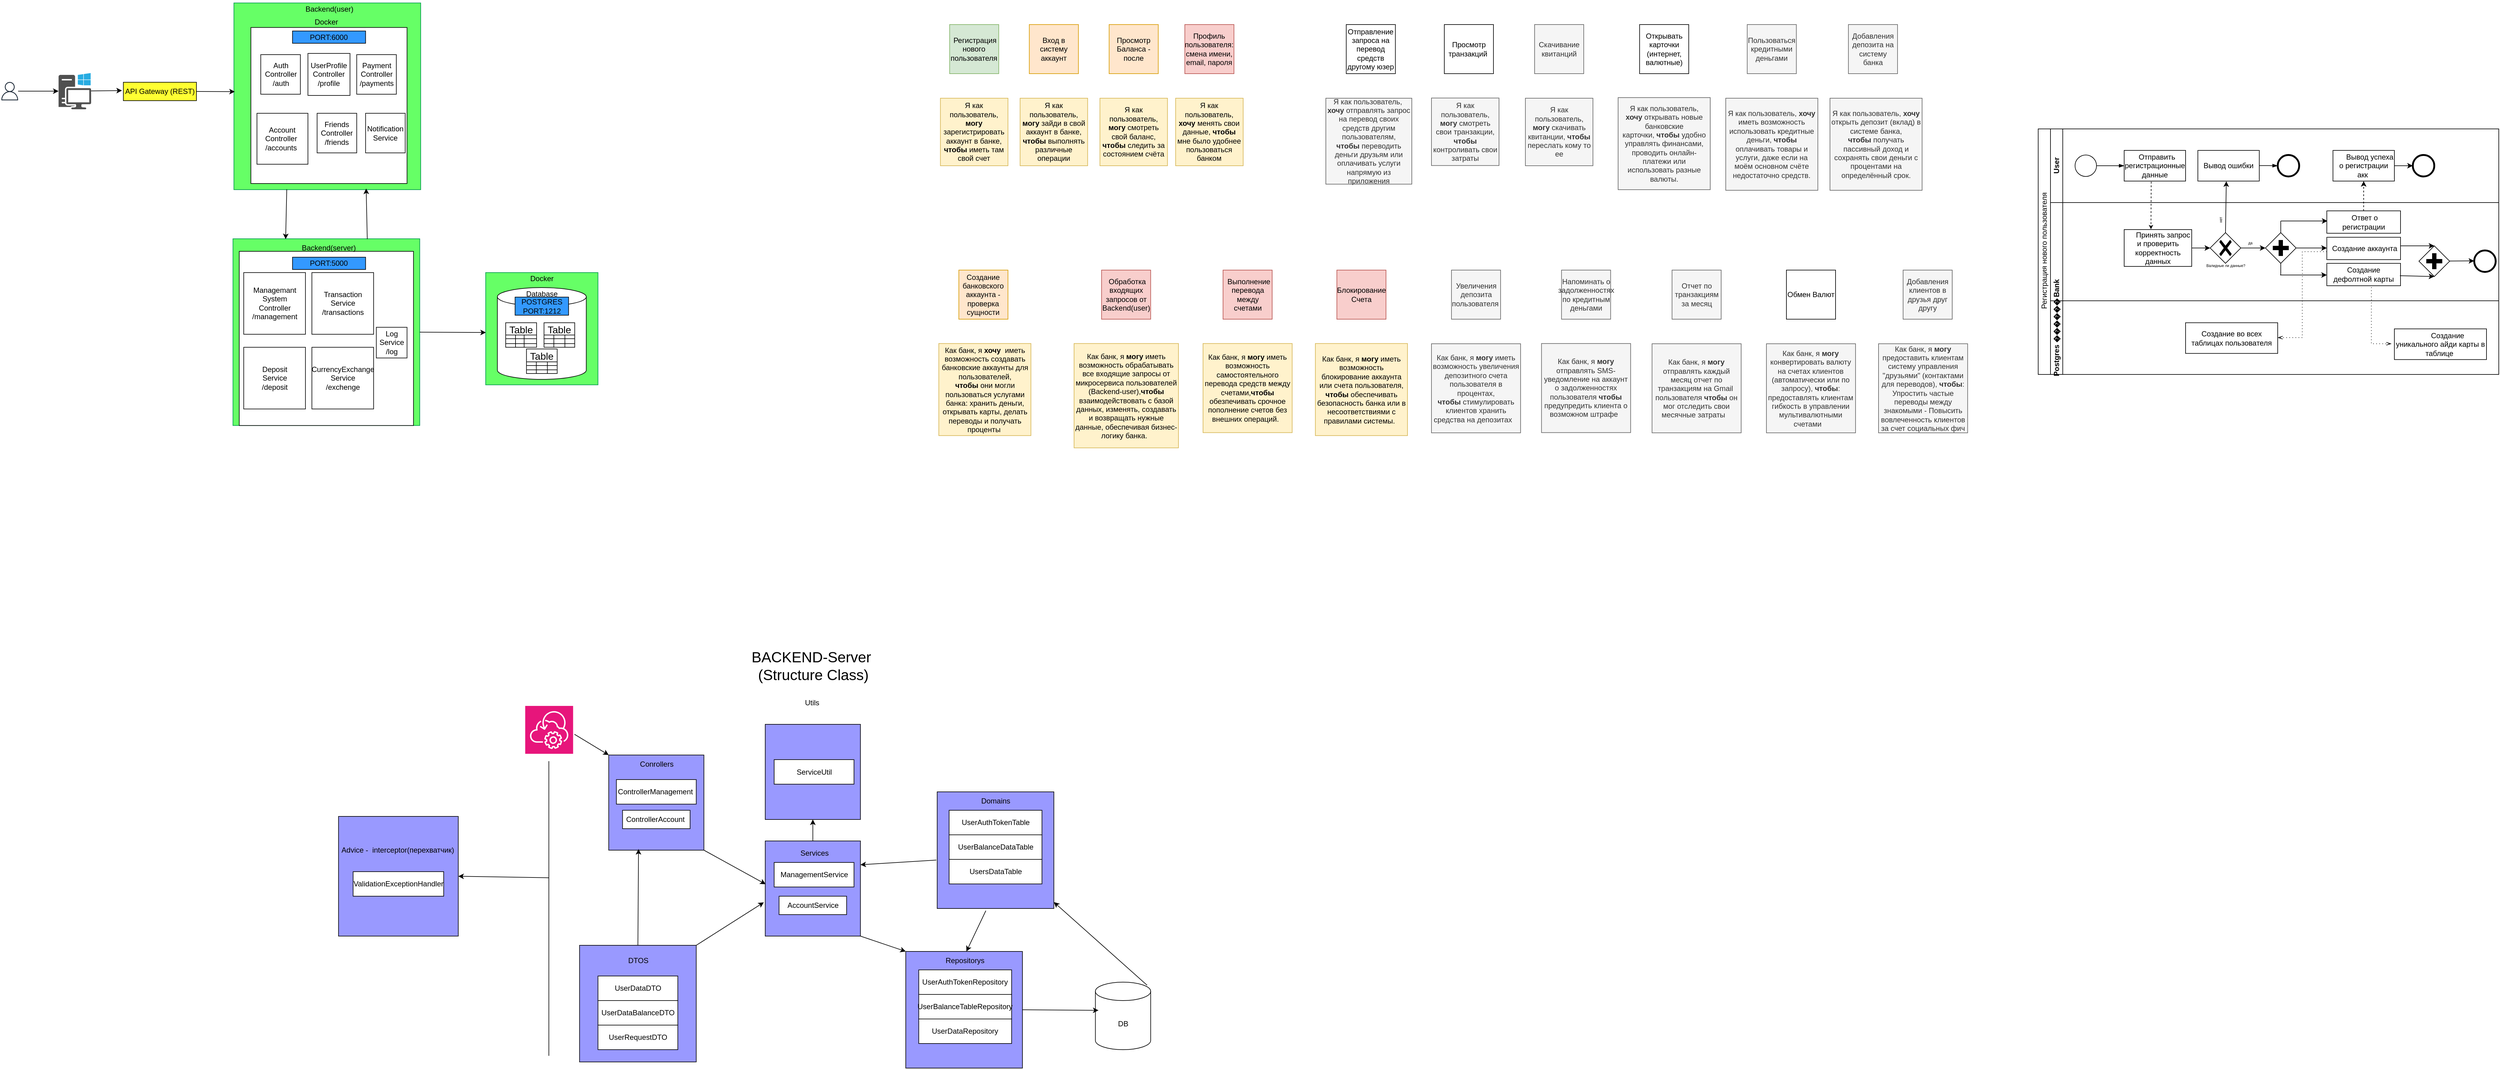 <mxfile version="26.2.12">
  <diagram id="C5RBs43oDa-KdzZeNtuy" name="Page-1">
    <mxGraphModel dx="1847" dy="1724" grid="1" gridSize="10" guides="1" tooltips="1" connect="1" arrows="1" fold="1" page="1" pageScale="1" pageWidth="827" pageHeight="1169" math="0" shadow="0">
      <root>
        <mxCell id="WIyWlLk6GJQsqaUBKTNV-0" />
        <mxCell id="WIyWlLk6GJQsqaUBKTNV-1" parent="WIyWlLk6GJQsqaUBKTNV-0" />
        <mxCell id="FyFoM1saeB9UCsdGW9vz-205" value="" style="whiteSpace=wrap;html=1;aspect=fixed;strokeColor=light-dark(#00994D,#FFFFFF);fillColor=light-dark(#66FF66,var(--ge-dark-color, #121212));" parent="WIyWlLk6GJQsqaUBKTNV-1" vertex="1">
          <mxGeometry x="-349.65" y="-331.0" width="304.19" height="304.19" as="geometry" />
        </mxCell>
        <mxCell id="FyFoM1saeB9UCsdGW9vz-208" value="" style="whiteSpace=wrap;html=1;aspect=fixed;" parent="WIyWlLk6GJQsqaUBKTNV-1" vertex="1">
          <mxGeometry x="-339.42" y="-310.55" width="283.74" height="283.74" as="geometry" />
        </mxCell>
        <mxCell id="oeOgtYIjhjvIpxG6j6ra-0" value="" style="sketch=0;outlineConnect=0;fontColor=#232F3E;gradientColor=none;fillColor=#232F3D;strokeColor=none;dashed=0;verticalLabelPosition=bottom;verticalAlign=top;align=center;html=1;fontSize=12;fontStyle=0;aspect=fixed;pointerEvents=1;shape=mxgraph.aws4.user;" parent="WIyWlLk6GJQsqaUBKTNV-1" vertex="1">
          <mxGeometry x="-728.12" y="-586.5" width="30" height="30" as="geometry" />
        </mxCell>
        <mxCell id="oeOgtYIjhjvIpxG6j6ra-1" value="" style="endArrow=classic;html=1;rounded=0;" parent="WIyWlLk6GJQsqaUBKTNV-1" source="oeOgtYIjhjvIpxG6j6ra-0" target="oeOgtYIjhjvIpxG6j6ra-2" edge="1">
          <mxGeometry width="50" height="50" relative="1" as="geometry">
            <mxPoint x="-688.12" y="-551" as="sourcePoint" />
            <mxPoint x="-638.12" y="-571.5" as="targetPoint" />
          </mxGeometry>
        </mxCell>
        <mxCell id="oeOgtYIjhjvIpxG6j6ra-2" value="" style="sketch=0;pointerEvents=1;shadow=0;dashed=0;html=1;strokeColor=none;fillColor=#505050;labelPosition=center;verticalLabelPosition=bottom;verticalAlign=top;outlineConnect=0;align=center;shape=mxgraph.office.devices.workstation_pc;" parent="WIyWlLk6GJQsqaUBKTNV-1" vertex="1">
          <mxGeometry x="-633.62" y="-601" width="53" height="59" as="geometry" />
        </mxCell>
        <mxCell id="oeOgtYIjhjvIpxG6j6ra-3" value="" style="whiteSpace=wrap;html=1;aspect=fixed;strokeColor=light-dark(#00994D,#FFFFFF);fillColor=light-dark(#66FF66,var(--ge-dark-color, #121212));" parent="WIyWlLk6GJQsqaUBKTNV-1" vertex="1">
          <mxGeometry x="-348.12" y="-715.19" width="304.19" height="304.19" as="geometry" />
        </mxCell>
        <mxCell id="oeOgtYIjhjvIpxG6j6ra-10" value="API Gateway (REST)" style="rounded=0;whiteSpace=wrap;html=1;fillColor=light-dark(#FFFF33,var(--ge-dark-color, #121212));shadow=0;" parent="WIyWlLk6GJQsqaUBKTNV-1" vertex="1">
          <mxGeometry x="-528.12" y="-585.99" width="119" height="29.99" as="geometry" />
        </mxCell>
        <mxCell id="oeOgtYIjhjvIpxG6j6ra-11" value="Docker" style="text;html=1;align=center;verticalAlign=middle;resizable=0;points=[];autosize=1;strokeColor=none;fillColor=none;" parent="WIyWlLk6GJQsqaUBKTNV-1" vertex="1">
          <mxGeometry x="-227.56" y="-699.49" width="60" height="30" as="geometry" />
        </mxCell>
        <mxCell id="oeOgtYIjhjvIpxG6j6ra-15" value="" style="whiteSpace=wrap;html=1;aspect=fixed;strokeColor=light-dark(#00994D,#FFFFFF);fillColor=light-dark(#66FF66,var(--ge-dark-color, #121212));" parent="WIyWlLk6GJQsqaUBKTNV-1" vertex="1">
          <mxGeometry x="61.88" y="-275.93" width="182.87" height="182.87" as="geometry" />
        </mxCell>
        <mxCell id="oeOgtYIjhjvIpxG6j6ra-17" value="" style="shape=cylinder3;whiteSpace=wrap;html=1;boundedLbl=1;backgroundOutline=1;size=15;" parent="WIyWlLk6GJQsqaUBKTNV-1" vertex="1">
          <mxGeometry x="80.93" y="-251.44" width="144.75" height="149.5" as="geometry" />
        </mxCell>
        <mxCell id="oeOgtYIjhjvIpxG6j6ra-18" value="Docker" style="text;html=1;align=center;verticalAlign=middle;resizable=0;points=[];autosize=1;strokeColor=none;fillColor=none;" parent="WIyWlLk6GJQsqaUBKTNV-1" vertex="1">
          <mxGeometry x="123.31" y="-281.0" width="60" height="30" as="geometry" />
        </mxCell>
        <mxCell id="oeOgtYIjhjvIpxG6j6ra-19" value="POSTGRES&lt;div&gt;PORT:1212&lt;/div&gt;" style="rounded=0;whiteSpace=wrap;html=1;fillColor=light-dark(#3399FF,var(--ge-dark-color, #121212));shadow=0;" parent="WIyWlLk6GJQsqaUBKTNV-1" vertex="1">
          <mxGeometry x="109.76" y="-235.99" width="87.12" height="29.5" as="geometry" />
        </mxCell>
        <mxCell id="oeOgtYIjhjvIpxG6j6ra-20" value="Database" style="text;html=1;align=center;verticalAlign=middle;resizable=0;points=[];autosize=1;strokeColor=none;fillColor=none;" parent="WIyWlLk6GJQsqaUBKTNV-1" vertex="1">
          <mxGeometry x="118.32" y="-256.5" width="70" height="30" as="geometry" />
        </mxCell>
        <mxCell id="oeOgtYIjhjvIpxG6j6ra-42" value="Table" style="shape=table;startSize=20;container=1;collapsible=0;childLayout=tableLayout;strokeColor=default;fontSize=16;" parent="WIyWlLk6GJQsqaUBKTNV-1" vertex="1">
          <mxGeometry x="94.5" y="-194.24" width="50.25" height="40" as="geometry" />
        </mxCell>
        <mxCell id="oeOgtYIjhjvIpxG6j6ra-43" value="" style="shape=tableRow;horizontal=0;startSize=0;swimlaneHead=0;swimlaneBody=0;strokeColor=inherit;top=0;left=0;bottom=0;right=0;collapsible=0;dropTarget=0;fillColor=none;points=[[0,0.5],[1,0.5]];portConstraint=eastwest;fontSize=16;" parent="oeOgtYIjhjvIpxG6j6ra-42" vertex="1">
          <mxGeometry y="20" width="50.25" height="6" as="geometry" />
        </mxCell>
        <mxCell id="oeOgtYIjhjvIpxG6j6ra-44" value="" style="shape=partialRectangle;html=1;whiteSpace=wrap;connectable=0;strokeColor=inherit;overflow=hidden;fillColor=none;top=0;left=0;bottom=0;right=0;pointerEvents=1;fontSize=16;" parent="oeOgtYIjhjvIpxG6j6ra-43" vertex="1">
          <mxGeometry width="16" height="6" as="geometry">
            <mxRectangle width="16" height="6" as="alternateBounds" />
          </mxGeometry>
        </mxCell>
        <mxCell id="oeOgtYIjhjvIpxG6j6ra-45" value="" style="shape=partialRectangle;html=1;whiteSpace=wrap;connectable=0;strokeColor=inherit;overflow=hidden;fillColor=none;top=0;left=0;bottom=0;right=0;pointerEvents=1;fontSize=16;" parent="oeOgtYIjhjvIpxG6j6ra-43" vertex="1">
          <mxGeometry x="16" width="14" height="6" as="geometry">
            <mxRectangle width="14" height="6" as="alternateBounds" />
          </mxGeometry>
        </mxCell>
        <mxCell id="oeOgtYIjhjvIpxG6j6ra-46" value="" style="shape=partialRectangle;html=1;whiteSpace=wrap;connectable=0;strokeColor=inherit;overflow=hidden;fillColor=none;top=0;left=0;bottom=0;right=0;pointerEvents=1;fontSize=16;" parent="oeOgtYIjhjvIpxG6j6ra-43" vertex="1">
          <mxGeometry x="30" width="20" height="6" as="geometry">
            <mxRectangle width="20" height="6" as="alternateBounds" />
          </mxGeometry>
        </mxCell>
        <mxCell id="oeOgtYIjhjvIpxG6j6ra-47" value="" style="shape=tableRow;horizontal=0;startSize=0;swimlaneHead=0;swimlaneBody=0;strokeColor=inherit;top=0;left=0;bottom=0;right=0;collapsible=0;dropTarget=0;fillColor=none;points=[[0,0.5],[1,0.5]];portConstraint=eastwest;fontSize=16;" parent="oeOgtYIjhjvIpxG6j6ra-42" vertex="1">
          <mxGeometry y="26" width="50.25" height="8" as="geometry" />
        </mxCell>
        <mxCell id="oeOgtYIjhjvIpxG6j6ra-48" value="" style="shape=partialRectangle;html=1;whiteSpace=wrap;connectable=0;strokeColor=inherit;overflow=hidden;fillColor=none;top=0;left=0;bottom=0;right=0;pointerEvents=1;fontSize=16;" parent="oeOgtYIjhjvIpxG6j6ra-47" vertex="1">
          <mxGeometry width="16" height="8" as="geometry">
            <mxRectangle width="16" height="8" as="alternateBounds" />
          </mxGeometry>
        </mxCell>
        <mxCell id="oeOgtYIjhjvIpxG6j6ra-49" value="" style="shape=partialRectangle;html=1;whiteSpace=wrap;connectable=0;strokeColor=inherit;overflow=hidden;fillColor=none;top=0;left=0;bottom=0;right=0;pointerEvents=1;fontSize=16;" parent="oeOgtYIjhjvIpxG6j6ra-47" vertex="1">
          <mxGeometry x="16" width="14" height="8" as="geometry">
            <mxRectangle width="14" height="8" as="alternateBounds" />
          </mxGeometry>
        </mxCell>
        <mxCell id="oeOgtYIjhjvIpxG6j6ra-50" value="" style="shape=partialRectangle;html=1;whiteSpace=wrap;connectable=0;strokeColor=inherit;overflow=hidden;fillColor=none;top=0;left=0;bottom=0;right=0;pointerEvents=1;fontSize=16;" parent="oeOgtYIjhjvIpxG6j6ra-47" vertex="1">
          <mxGeometry x="30" width="20" height="8" as="geometry">
            <mxRectangle width="20" height="8" as="alternateBounds" />
          </mxGeometry>
        </mxCell>
        <mxCell id="oeOgtYIjhjvIpxG6j6ra-51" value="" style="shape=tableRow;horizontal=0;startSize=0;swimlaneHead=0;swimlaneBody=0;strokeColor=inherit;top=0;left=0;bottom=0;right=0;collapsible=0;dropTarget=0;fillColor=none;points=[[0,0.5],[1,0.5]];portConstraint=eastwest;fontSize=16;" parent="oeOgtYIjhjvIpxG6j6ra-42" vertex="1">
          <mxGeometry y="34" width="50.25" height="6" as="geometry" />
        </mxCell>
        <mxCell id="oeOgtYIjhjvIpxG6j6ra-52" value="" style="shape=partialRectangle;html=1;whiteSpace=wrap;connectable=0;strokeColor=inherit;overflow=hidden;fillColor=none;top=0;left=0;bottom=0;right=0;pointerEvents=1;fontSize=16;" parent="oeOgtYIjhjvIpxG6j6ra-51" vertex="1">
          <mxGeometry width="16" height="6" as="geometry">
            <mxRectangle width="16" height="6" as="alternateBounds" />
          </mxGeometry>
        </mxCell>
        <mxCell id="oeOgtYIjhjvIpxG6j6ra-53" value="" style="shape=partialRectangle;html=1;whiteSpace=wrap;connectable=0;strokeColor=inherit;overflow=hidden;fillColor=none;top=0;left=0;bottom=0;right=0;pointerEvents=1;fontSize=16;" parent="oeOgtYIjhjvIpxG6j6ra-51" vertex="1">
          <mxGeometry x="16" width="14" height="6" as="geometry">
            <mxRectangle width="14" height="6" as="alternateBounds" />
          </mxGeometry>
        </mxCell>
        <mxCell id="oeOgtYIjhjvIpxG6j6ra-54" value="" style="shape=partialRectangle;html=1;whiteSpace=wrap;connectable=0;strokeColor=inherit;overflow=hidden;fillColor=none;top=0;left=0;bottom=0;right=0;pointerEvents=1;fontSize=16;" parent="oeOgtYIjhjvIpxG6j6ra-51" vertex="1">
          <mxGeometry x="30" width="20" height="6" as="geometry">
            <mxRectangle width="20" height="6" as="alternateBounds" />
          </mxGeometry>
        </mxCell>
        <mxCell id="oeOgtYIjhjvIpxG6j6ra-55" value="Table" style="shape=table;startSize=21;container=1;collapsible=0;childLayout=tableLayout;strokeColor=default;fontSize=16;" parent="WIyWlLk6GJQsqaUBKTNV-1" vertex="1">
          <mxGeometry x="128.31" y="-151.5" width="50" height="40" as="geometry" />
        </mxCell>
        <mxCell id="oeOgtYIjhjvIpxG6j6ra-56" value="" style="shape=tableRow;horizontal=0;startSize=0;swimlaneHead=0;swimlaneBody=0;strokeColor=inherit;top=0;left=0;bottom=0;right=0;collapsible=0;dropTarget=0;fillColor=none;points=[[0,0.5],[1,0.5]];portConstraint=eastwest;fontSize=16;" parent="oeOgtYIjhjvIpxG6j6ra-55" vertex="1">
          <mxGeometry y="21" width="50" height="6" as="geometry" />
        </mxCell>
        <mxCell id="oeOgtYIjhjvIpxG6j6ra-57" value="" style="shape=partialRectangle;html=1;whiteSpace=wrap;connectable=0;strokeColor=inherit;overflow=hidden;fillColor=none;top=0;left=0;bottom=0;right=0;pointerEvents=1;fontSize=16;" parent="oeOgtYIjhjvIpxG6j6ra-56" vertex="1">
          <mxGeometry width="16" height="6" as="geometry">
            <mxRectangle width="16" height="6" as="alternateBounds" />
          </mxGeometry>
        </mxCell>
        <mxCell id="oeOgtYIjhjvIpxG6j6ra-58" value="" style="shape=partialRectangle;html=1;whiteSpace=wrap;connectable=0;strokeColor=inherit;overflow=hidden;fillColor=none;top=0;left=0;bottom=0;right=0;pointerEvents=1;fontSize=16;" parent="oeOgtYIjhjvIpxG6j6ra-56" vertex="1">
          <mxGeometry x="16" width="18" height="6" as="geometry">
            <mxRectangle width="18" height="6" as="alternateBounds" />
          </mxGeometry>
        </mxCell>
        <mxCell id="oeOgtYIjhjvIpxG6j6ra-59" value="" style="shape=partialRectangle;html=1;whiteSpace=wrap;connectable=0;strokeColor=inherit;overflow=hidden;fillColor=none;top=0;left=0;bottom=0;right=0;pointerEvents=1;fontSize=16;" parent="oeOgtYIjhjvIpxG6j6ra-56" vertex="1">
          <mxGeometry x="34" width="16" height="6" as="geometry">
            <mxRectangle width="16" height="6" as="alternateBounds" />
          </mxGeometry>
        </mxCell>
        <mxCell id="oeOgtYIjhjvIpxG6j6ra-60" value="" style="shape=tableRow;horizontal=0;startSize=0;swimlaneHead=0;swimlaneBody=0;strokeColor=inherit;top=0;left=0;bottom=0;right=0;collapsible=0;dropTarget=0;fillColor=none;points=[[0,0.5],[1,0.5]];portConstraint=eastwest;fontSize=16;" parent="oeOgtYIjhjvIpxG6j6ra-55" vertex="1">
          <mxGeometry y="27" width="50" height="7" as="geometry" />
        </mxCell>
        <mxCell id="oeOgtYIjhjvIpxG6j6ra-61" value="" style="shape=partialRectangle;html=1;whiteSpace=wrap;connectable=0;strokeColor=inherit;overflow=hidden;fillColor=none;top=0;left=0;bottom=0;right=0;pointerEvents=1;fontSize=16;" parent="oeOgtYIjhjvIpxG6j6ra-60" vertex="1">
          <mxGeometry width="16" height="7" as="geometry">
            <mxRectangle width="16" height="7" as="alternateBounds" />
          </mxGeometry>
        </mxCell>
        <mxCell id="oeOgtYIjhjvIpxG6j6ra-62" value="" style="shape=partialRectangle;html=1;whiteSpace=wrap;connectable=0;strokeColor=inherit;overflow=hidden;fillColor=none;top=0;left=0;bottom=0;right=0;pointerEvents=1;fontSize=16;" parent="oeOgtYIjhjvIpxG6j6ra-60" vertex="1">
          <mxGeometry x="16" width="18" height="7" as="geometry">
            <mxRectangle width="18" height="7" as="alternateBounds" />
          </mxGeometry>
        </mxCell>
        <mxCell id="oeOgtYIjhjvIpxG6j6ra-63" value="" style="shape=partialRectangle;html=1;whiteSpace=wrap;connectable=0;strokeColor=inherit;overflow=hidden;fillColor=none;top=0;left=0;bottom=0;right=0;pointerEvents=1;fontSize=16;" parent="oeOgtYIjhjvIpxG6j6ra-60" vertex="1">
          <mxGeometry x="34" width="16" height="7" as="geometry">
            <mxRectangle width="16" height="7" as="alternateBounds" />
          </mxGeometry>
        </mxCell>
        <mxCell id="oeOgtYIjhjvIpxG6j6ra-64" value="" style="shape=tableRow;horizontal=0;startSize=0;swimlaneHead=0;swimlaneBody=0;strokeColor=inherit;top=0;left=0;bottom=0;right=0;collapsible=0;dropTarget=0;fillColor=none;points=[[0,0.5],[1,0.5]];portConstraint=eastwest;fontSize=16;" parent="oeOgtYIjhjvIpxG6j6ra-55" vertex="1">
          <mxGeometry y="34" width="50" height="6" as="geometry" />
        </mxCell>
        <mxCell id="oeOgtYIjhjvIpxG6j6ra-65" value="" style="shape=partialRectangle;html=1;whiteSpace=wrap;connectable=0;strokeColor=inherit;overflow=hidden;fillColor=none;top=0;left=0;bottom=0;right=0;pointerEvents=1;fontSize=16;" parent="oeOgtYIjhjvIpxG6j6ra-64" vertex="1">
          <mxGeometry width="16" height="6" as="geometry">
            <mxRectangle width="16" height="6" as="alternateBounds" />
          </mxGeometry>
        </mxCell>
        <mxCell id="oeOgtYIjhjvIpxG6j6ra-66" value="" style="shape=partialRectangle;html=1;whiteSpace=wrap;connectable=0;strokeColor=inherit;overflow=hidden;fillColor=none;top=0;left=0;bottom=0;right=0;pointerEvents=1;fontSize=16;" parent="oeOgtYIjhjvIpxG6j6ra-64" vertex="1">
          <mxGeometry x="16" width="18" height="6" as="geometry">
            <mxRectangle width="18" height="6" as="alternateBounds" />
          </mxGeometry>
        </mxCell>
        <mxCell id="oeOgtYIjhjvIpxG6j6ra-67" value="" style="shape=partialRectangle;html=1;whiteSpace=wrap;connectable=0;strokeColor=inherit;overflow=hidden;fillColor=none;top=0;left=0;bottom=0;right=0;pointerEvents=1;fontSize=16;" parent="oeOgtYIjhjvIpxG6j6ra-64" vertex="1">
          <mxGeometry x="34" width="16" height="6" as="geometry">
            <mxRectangle width="16" height="6" as="alternateBounds" />
          </mxGeometry>
        </mxCell>
        <mxCell id="oeOgtYIjhjvIpxG6j6ra-68" value="Table" style="shape=table;startSize=20;container=1;collapsible=0;childLayout=tableLayout;strokeColor=default;fontSize=16;" parent="WIyWlLk6GJQsqaUBKTNV-1" vertex="1">
          <mxGeometry x="156.87" y="-194.24" width="50" height="40" as="geometry" />
        </mxCell>
        <mxCell id="oeOgtYIjhjvIpxG6j6ra-69" value="" style="shape=tableRow;horizontal=0;startSize=0;swimlaneHead=0;swimlaneBody=0;strokeColor=inherit;top=0;left=0;bottom=0;right=0;collapsible=0;dropTarget=0;fillColor=none;points=[[0,0.5],[1,0.5]];portConstraint=eastwest;fontSize=16;" parent="oeOgtYIjhjvIpxG6j6ra-68" vertex="1">
          <mxGeometry y="20" width="50" height="6" as="geometry" />
        </mxCell>
        <mxCell id="oeOgtYIjhjvIpxG6j6ra-70" value="" style="shape=partialRectangle;html=1;whiteSpace=wrap;connectable=0;strokeColor=inherit;overflow=hidden;fillColor=none;top=0;left=0;bottom=0;right=0;pointerEvents=1;fontSize=16;" parent="oeOgtYIjhjvIpxG6j6ra-69" vertex="1">
          <mxGeometry width="16" height="6" as="geometry">
            <mxRectangle width="16" height="6" as="alternateBounds" />
          </mxGeometry>
        </mxCell>
        <mxCell id="oeOgtYIjhjvIpxG6j6ra-71" value="" style="shape=partialRectangle;html=1;whiteSpace=wrap;connectable=0;strokeColor=inherit;overflow=hidden;fillColor=none;top=0;left=0;bottom=0;right=0;pointerEvents=1;fontSize=16;" parent="oeOgtYIjhjvIpxG6j6ra-69" vertex="1">
          <mxGeometry x="16" width="18" height="6" as="geometry">
            <mxRectangle width="18" height="6" as="alternateBounds" />
          </mxGeometry>
        </mxCell>
        <mxCell id="oeOgtYIjhjvIpxG6j6ra-72" value="" style="shape=partialRectangle;html=1;whiteSpace=wrap;connectable=0;strokeColor=inherit;overflow=hidden;fillColor=none;top=0;left=0;bottom=0;right=0;pointerEvents=1;fontSize=16;" parent="oeOgtYIjhjvIpxG6j6ra-69" vertex="1">
          <mxGeometry x="34" width="16" height="6" as="geometry">
            <mxRectangle width="16" height="6" as="alternateBounds" />
          </mxGeometry>
        </mxCell>
        <mxCell id="oeOgtYIjhjvIpxG6j6ra-73" value="" style="shape=tableRow;horizontal=0;startSize=0;swimlaneHead=0;swimlaneBody=0;strokeColor=inherit;top=0;left=0;bottom=0;right=0;collapsible=0;dropTarget=0;fillColor=none;points=[[0,0.5],[1,0.5]];portConstraint=eastwest;fontSize=16;" parent="oeOgtYIjhjvIpxG6j6ra-68" vertex="1">
          <mxGeometry y="26" width="50" height="8" as="geometry" />
        </mxCell>
        <mxCell id="oeOgtYIjhjvIpxG6j6ra-74" value="" style="shape=partialRectangle;html=1;whiteSpace=wrap;connectable=0;strokeColor=inherit;overflow=hidden;fillColor=none;top=0;left=0;bottom=0;right=0;pointerEvents=1;fontSize=16;" parent="oeOgtYIjhjvIpxG6j6ra-73" vertex="1">
          <mxGeometry width="16" height="8" as="geometry">
            <mxRectangle width="16" height="8" as="alternateBounds" />
          </mxGeometry>
        </mxCell>
        <mxCell id="oeOgtYIjhjvIpxG6j6ra-75" value="" style="shape=partialRectangle;html=1;whiteSpace=wrap;connectable=0;strokeColor=inherit;overflow=hidden;fillColor=none;top=0;left=0;bottom=0;right=0;pointerEvents=1;fontSize=16;" parent="oeOgtYIjhjvIpxG6j6ra-73" vertex="1">
          <mxGeometry x="16" width="18" height="8" as="geometry">
            <mxRectangle width="18" height="8" as="alternateBounds" />
          </mxGeometry>
        </mxCell>
        <mxCell id="oeOgtYIjhjvIpxG6j6ra-76" value="" style="shape=partialRectangle;html=1;whiteSpace=wrap;connectable=0;strokeColor=inherit;overflow=hidden;fillColor=none;top=0;left=0;bottom=0;right=0;pointerEvents=1;fontSize=16;" parent="oeOgtYIjhjvIpxG6j6ra-73" vertex="1">
          <mxGeometry x="34" width="16" height="8" as="geometry">
            <mxRectangle width="16" height="8" as="alternateBounds" />
          </mxGeometry>
        </mxCell>
        <mxCell id="oeOgtYIjhjvIpxG6j6ra-77" value="" style="shape=tableRow;horizontal=0;startSize=0;swimlaneHead=0;swimlaneBody=0;strokeColor=inherit;top=0;left=0;bottom=0;right=0;collapsible=0;dropTarget=0;fillColor=none;points=[[0,0.5],[1,0.5]];portConstraint=eastwest;fontSize=16;" parent="oeOgtYIjhjvIpxG6j6ra-68" vertex="1">
          <mxGeometry y="34" width="50" height="6" as="geometry" />
        </mxCell>
        <mxCell id="oeOgtYIjhjvIpxG6j6ra-78" value="" style="shape=partialRectangle;html=1;whiteSpace=wrap;connectable=0;strokeColor=inherit;overflow=hidden;fillColor=none;top=0;left=0;bottom=0;right=0;pointerEvents=1;fontSize=16;" parent="oeOgtYIjhjvIpxG6j6ra-77" vertex="1">
          <mxGeometry width="16" height="6" as="geometry">
            <mxRectangle width="16" height="6" as="alternateBounds" />
          </mxGeometry>
        </mxCell>
        <mxCell id="oeOgtYIjhjvIpxG6j6ra-79" value="" style="shape=partialRectangle;html=1;whiteSpace=wrap;connectable=0;strokeColor=inherit;overflow=hidden;fillColor=none;top=0;left=0;bottom=0;right=0;pointerEvents=1;fontSize=16;" parent="oeOgtYIjhjvIpxG6j6ra-77" vertex="1">
          <mxGeometry x="16" width="18" height="6" as="geometry">
            <mxRectangle width="18" height="6" as="alternateBounds" />
          </mxGeometry>
        </mxCell>
        <mxCell id="oeOgtYIjhjvIpxG6j6ra-80" value="" style="shape=partialRectangle;html=1;whiteSpace=wrap;connectable=0;strokeColor=inherit;overflow=hidden;fillColor=none;top=0;left=0;bottom=0;right=0;pointerEvents=1;fontSize=16;" parent="oeOgtYIjhjvIpxG6j6ra-77" vertex="1">
          <mxGeometry x="34" width="16" height="6" as="geometry">
            <mxRectangle width="16" height="6" as="alternateBounds" />
          </mxGeometry>
        </mxCell>
        <mxCell id="oeOgtYIjhjvIpxG6j6ra-85" value="" style="endArrow=classic;html=1;rounded=0;entryX=-0.019;entryY=0.45;entryDx=0;entryDy=0;entryPerimeter=0;" parent="WIyWlLk6GJQsqaUBKTNV-1" source="oeOgtYIjhjvIpxG6j6ra-2" target="oeOgtYIjhjvIpxG6j6ra-10" edge="1">
          <mxGeometry width="50" height="50" relative="1" as="geometry">
            <mxPoint x="-585.12" y="-571.824" as="sourcePoint" />
            <mxPoint x="-548.12" y="-571" as="targetPoint" />
          </mxGeometry>
        </mxCell>
        <mxCell id="oeOgtYIjhjvIpxG6j6ra-87" value="" style="whiteSpace=wrap;html=1;aspect=fixed;" parent="WIyWlLk6GJQsqaUBKTNV-1" vertex="1">
          <mxGeometry x="-320.43" y="-675.24" width="254.24" height="254.24" as="geometry" />
        </mxCell>
        <mxCell id="oeOgtYIjhjvIpxG6j6ra-83" value="PORT:6000" style="rounded=0;whiteSpace=wrap;html=1;fillColor=light-dark(#3399FF,var(--ge-dark-color, #121212));shadow=0;" parent="WIyWlLk6GJQsqaUBKTNV-1" vertex="1">
          <mxGeometry x="-252.68" y="-669.49" width="119" height="20" as="geometry" />
        </mxCell>
        <mxCell id="oeOgtYIjhjvIpxG6j6ra-9" value="Backend(user)" style="text;html=1;align=center;verticalAlign=middle;resizable=0;points=[];autosize=1;strokeColor=none;fillColor=none;" parent="WIyWlLk6GJQsqaUBKTNV-1" vertex="1">
          <mxGeometry x="-243.18" y="-720" width="100" height="30" as="geometry" />
        </mxCell>
        <mxCell id="oeOgtYIjhjvIpxG6j6ra-90" value="&lt;font style=&quot;font-size: 24px;&quot;&gt;BACKEND-Server&amp;nbsp;&lt;/font&gt;&lt;div&gt;&lt;font style=&quot;font-size: 24px;&quot;&gt;(Structure Class)&lt;/font&gt;&lt;/div&gt;" style="text;html=1;align=center;verticalAlign=middle;resizable=0;points=[];autosize=1;strokeColor=none;fillColor=none;" parent="WIyWlLk6GJQsqaUBKTNV-1" vertex="1">
          <mxGeometry x="484.63" y="330" width="220" height="70" as="geometry" />
        </mxCell>
        <mxCell id="oeOgtYIjhjvIpxG6j6ra-94" value="" style="whiteSpace=wrap;html=1;aspect=fixed;fillColor=light-dark(#9999FF,var(--ge-dark-color, #121212));" parent="WIyWlLk6GJQsqaUBKTNV-1" vertex="1">
          <mxGeometry x="262.25" y="510" width="155" height="155" as="geometry" />
        </mxCell>
        <mxCell id="oeOgtYIjhjvIpxG6j6ra-92" value="ControllerManagement&amp;nbsp;" style="rounded=0;whiteSpace=wrap;html=1;" parent="WIyWlLk6GJQsqaUBKTNV-1" vertex="1">
          <mxGeometry x="274.75" y="550" width="130" height="40" as="geometry" />
        </mxCell>
        <mxCell id="oeOgtYIjhjvIpxG6j6ra-93" value="ControllerAccount&amp;nbsp;" style="rounded=0;whiteSpace=wrap;html=1;" parent="WIyWlLk6GJQsqaUBKTNV-1" vertex="1">
          <mxGeometry x="284.75" y="600" width="110" height="30" as="geometry" />
        </mxCell>
        <mxCell id="oeOgtYIjhjvIpxG6j6ra-96" value="Conrollers" style="text;html=1;align=center;verticalAlign=middle;resizable=0;points=[];autosize=1;strokeColor=none;fillColor=none;" parent="WIyWlLk6GJQsqaUBKTNV-1" vertex="1">
          <mxGeometry x="299.75" y="510" width="80" height="30" as="geometry" />
        </mxCell>
        <mxCell id="oeOgtYIjhjvIpxG6j6ra-97" value="" style="endArrow=classic;html=1;rounded=0;exitX=1;exitY=1;exitDx=0;exitDy=0;entryX=0.004;entryY=0.454;entryDx=0;entryDy=0;entryPerimeter=0;" parent="WIyWlLk6GJQsqaUBKTNV-1" source="oeOgtYIjhjvIpxG6j6ra-94" target="oeOgtYIjhjvIpxG6j6ra-98" edge="1">
          <mxGeometry width="50" height="50" relative="1" as="geometry">
            <mxPoint x="534.75" y="740" as="sourcePoint" />
            <mxPoint x="504.75" y="710" as="targetPoint" />
          </mxGeometry>
        </mxCell>
        <mxCell id="oeOgtYIjhjvIpxG6j6ra-98" value="" style="whiteSpace=wrap;html=1;aspect=fixed;fillColor=light-dark(#9999FF,var(--ge-dark-color, #121212));" parent="WIyWlLk6GJQsqaUBKTNV-1" vertex="1">
          <mxGeometry x="517.13" y="650" width="155" height="155" as="geometry" />
        </mxCell>
        <mxCell id="oeOgtYIjhjvIpxG6j6ra-99" value="Services" style="text;html=1;align=center;verticalAlign=middle;resizable=0;points=[];autosize=1;strokeColor=none;fillColor=none;" parent="WIyWlLk6GJQsqaUBKTNV-1" vertex="1">
          <mxGeometry x="561.63" y="655" width="70" height="30" as="geometry" />
        </mxCell>
        <mxCell id="oeOgtYIjhjvIpxG6j6ra-100" value="ManagementService" style="rounded=0;whiteSpace=wrap;html=1;" parent="WIyWlLk6GJQsqaUBKTNV-1" vertex="1">
          <mxGeometry x="531.63" y="685" width="130" height="40" as="geometry" />
        </mxCell>
        <mxCell id="oeOgtYIjhjvIpxG6j6ra-101" value="AccountService" style="rounded=0;whiteSpace=wrap;html=1;" parent="WIyWlLk6GJQsqaUBKTNV-1" vertex="1">
          <mxGeometry x="539.63" y="740" width="110" height="30" as="geometry" />
        </mxCell>
        <mxCell id="oeOgtYIjhjvIpxG6j6ra-103" value="" style="whiteSpace=wrap;html=1;aspect=fixed;fillColor=light-dark(#9999FF,var(--ge-dark-color, #121212));" parent="WIyWlLk6GJQsqaUBKTNV-1" vertex="1">
          <mxGeometry x="517.13" y="460" width="155" height="155" as="geometry" />
        </mxCell>
        <mxCell id="oeOgtYIjhjvIpxG6j6ra-104" value="Utils" style="text;html=1;align=center;verticalAlign=middle;resizable=0;points=[];autosize=1;strokeColor=none;fillColor=none;" parent="WIyWlLk6GJQsqaUBKTNV-1" vertex="1">
          <mxGeometry x="567.63" y="410" width="50" height="30" as="geometry" />
        </mxCell>
        <mxCell id="oeOgtYIjhjvIpxG6j6ra-105" value="ServiceUtil" style="rounded=0;whiteSpace=wrap;html=1;" parent="WIyWlLk6GJQsqaUBKTNV-1" vertex="1">
          <mxGeometry x="531.63" y="517.5" width="130" height="40" as="geometry" />
        </mxCell>
        <mxCell id="oeOgtYIjhjvIpxG6j6ra-107" value="" style="endArrow=classic;html=1;rounded=0;exitX=0.5;exitY=0;exitDx=0;exitDy=0;entryX=0.5;entryY=1;entryDx=0;entryDy=0;" parent="WIyWlLk6GJQsqaUBKTNV-1" source="oeOgtYIjhjvIpxG6j6ra-98" target="oeOgtYIjhjvIpxG6j6ra-103" edge="1">
          <mxGeometry width="50" height="50" relative="1" as="geometry">
            <mxPoint x="614.75" y="630" as="sourcePoint" />
            <mxPoint x="734.75" y="590" as="targetPoint" />
          </mxGeometry>
        </mxCell>
        <mxCell id="oeOgtYIjhjvIpxG6j6ra-108" value="" style="whiteSpace=wrap;html=1;aspect=fixed;fillColor=light-dark(#9999FF,var(--ge-dark-color, #121212));" parent="WIyWlLk6GJQsqaUBKTNV-1" vertex="1">
          <mxGeometry x="214.75" y="820" width="190" height="190" as="geometry" />
        </mxCell>
        <mxCell id="oeOgtYIjhjvIpxG6j6ra-109" value="DTOS" style="text;html=1;align=center;verticalAlign=middle;resizable=0;points=[];autosize=1;strokeColor=none;fillColor=none;" parent="WIyWlLk6GJQsqaUBKTNV-1" vertex="1">
          <mxGeometry x="279.75" y="830" width="60" height="30" as="geometry" />
        </mxCell>
        <mxCell id="oeOgtYIjhjvIpxG6j6ra-110" value="UserDataBalanceDTO" style="rounded=0;whiteSpace=wrap;html=1;" parent="WIyWlLk6GJQsqaUBKTNV-1" vertex="1">
          <mxGeometry x="244.75" y="910" width="130" height="40" as="geometry" />
        </mxCell>
        <mxCell id="oeOgtYIjhjvIpxG6j6ra-111" value="UserDataDTO" style="rounded=0;whiteSpace=wrap;html=1;" parent="WIyWlLk6GJQsqaUBKTNV-1" vertex="1">
          <mxGeometry x="244.75" y="870" width="130" height="40" as="geometry" />
        </mxCell>
        <mxCell id="oeOgtYIjhjvIpxG6j6ra-112" value="UserRequestDTO" style="rounded=0;whiteSpace=wrap;html=1;" parent="WIyWlLk6GJQsqaUBKTNV-1" vertex="1">
          <mxGeometry x="244.75" y="950" width="130" height="40" as="geometry" />
        </mxCell>
        <mxCell id="oeOgtYIjhjvIpxG6j6ra-113" value="" style="endArrow=classic;html=1;rounded=0;exitX=0.5;exitY=0;exitDx=0;exitDy=0;entryX=0.313;entryY=0.988;entryDx=0;entryDy=0;entryPerimeter=0;" parent="WIyWlLk6GJQsqaUBKTNV-1" source="oeOgtYIjhjvIpxG6j6ra-108" target="oeOgtYIjhjvIpxG6j6ra-94" edge="1">
          <mxGeometry width="50" height="50" relative="1" as="geometry">
            <mxPoint x="324.75" y="770" as="sourcePoint" />
            <mxPoint x="374.75" y="720" as="targetPoint" />
          </mxGeometry>
        </mxCell>
        <mxCell id="oeOgtYIjhjvIpxG6j6ra-114" value="" style="endArrow=classic;html=1;rounded=0;exitX=1;exitY=0;exitDx=0;exitDy=0;entryX=-0.015;entryY=0.645;entryDx=0;entryDy=0;entryPerimeter=0;" parent="WIyWlLk6GJQsqaUBKTNV-1" source="oeOgtYIjhjvIpxG6j6ra-108" target="oeOgtYIjhjvIpxG6j6ra-98" edge="1">
          <mxGeometry width="50" height="50" relative="1" as="geometry">
            <mxPoint x="434.75" y="840" as="sourcePoint" />
            <mxPoint x="484.75" y="790" as="targetPoint" />
          </mxGeometry>
        </mxCell>
        <mxCell id="oeOgtYIjhjvIpxG6j6ra-115" value="" style="whiteSpace=wrap;html=1;aspect=fixed;fillColor=light-dark(#9999FF,var(--ge-dark-color, #121212));" parent="WIyWlLk6GJQsqaUBKTNV-1" vertex="1">
          <mxGeometry x="745.93" y="830" width="190" height="190" as="geometry" />
        </mxCell>
        <mxCell id="oeOgtYIjhjvIpxG6j6ra-116" value="Repositorys" style="text;html=1;align=center;verticalAlign=middle;resizable=0;points=[];autosize=1;strokeColor=none;fillColor=none;" parent="WIyWlLk6GJQsqaUBKTNV-1" vertex="1">
          <mxGeometry x="797.12" y="830" width="90" height="30" as="geometry" />
        </mxCell>
        <mxCell id="oeOgtYIjhjvIpxG6j6ra-118" value="UserBalanceTableRepository" style="rounded=0;whiteSpace=wrap;html=1;" parent="WIyWlLk6GJQsqaUBKTNV-1" vertex="1">
          <mxGeometry x="767.12" y="900" width="151.19" height="40" as="geometry" />
        </mxCell>
        <mxCell id="oeOgtYIjhjvIpxG6j6ra-119" value="UserDataRepository" style="rounded=0;whiteSpace=wrap;html=1;" parent="WIyWlLk6GJQsqaUBKTNV-1" vertex="1">
          <mxGeometry x="767.12" y="940" width="151.19" height="40" as="geometry" />
        </mxCell>
        <mxCell id="oeOgtYIjhjvIpxG6j6ra-122" value="" style="whiteSpace=wrap;html=1;aspect=fixed;fillColor=light-dark(#9999FF,var(--ge-dark-color, #121212));" parent="WIyWlLk6GJQsqaUBKTNV-1" vertex="1">
          <mxGeometry x="797.12" y="570" width="190" height="190" as="geometry" />
        </mxCell>
        <mxCell id="oeOgtYIjhjvIpxG6j6ra-123" value="Domains" style="text;html=1;align=center;verticalAlign=middle;resizable=0;points=[];autosize=1;strokeColor=none;fillColor=none;" parent="WIyWlLk6GJQsqaUBKTNV-1" vertex="1">
          <mxGeometry x="857.12" y="570" width="70" height="30" as="geometry" />
        </mxCell>
        <mxCell id="oeOgtYIjhjvIpxG6j6ra-124" value="UserAuthTokenRepository" style="rounded=0;whiteSpace=wrap;html=1;" parent="WIyWlLk6GJQsqaUBKTNV-1" vertex="1">
          <mxGeometry x="767.12" y="860" width="151.19" height="40" as="geometry" />
        </mxCell>
        <mxCell id="oeOgtYIjhjvIpxG6j6ra-125" value="UserAuthTokenTable" style="rounded=0;whiteSpace=wrap;html=1;" parent="WIyWlLk6GJQsqaUBKTNV-1" vertex="1">
          <mxGeometry x="816.53" y="600" width="151.19" height="40" as="geometry" />
        </mxCell>
        <mxCell id="oeOgtYIjhjvIpxG6j6ra-126" value="UserBalanceDataTable" style="rounded=0;whiteSpace=wrap;html=1;" parent="WIyWlLk6GJQsqaUBKTNV-1" vertex="1">
          <mxGeometry x="816.53" y="640" width="151.19" height="40" as="geometry" />
        </mxCell>
        <mxCell id="oeOgtYIjhjvIpxG6j6ra-127" value="UsersDataTable" style="rounded=0;whiteSpace=wrap;html=1;" parent="WIyWlLk6GJQsqaUBKTNV-1" vertex="1">
          <mxGeometry x="816.53" y="680" width="151.19" height="40" as="geometry" />
        </mxCell>
        <mxCell id="oeOgtYIjhjvIpxG6j6ra-128" value="" style="endArrow=classic;html=1;rounded=0;exitX=-0.008;exitY=0.585;exitDx=0;exitDy=0;exitPerimeter=0;entryX=1;entryY=0.25;entryDx=0;entryDy=0;" parent="WIyWlLk6GJQsqaUBKTNV-1" source="oeOgtYIjhjvIpxG6j6ra-122" target="oeOgtYIjhjvIpxG6j6ra-98" edge="1">
          <mxGeometry width="50" height="50" relative="1" as="geometry">
            <mxPoint x="717.12" y="700" as="sourcePoint" />
            <mxPoint x="767.12" y="650" as="targetPoint" />
          </mxGeometry>
        </mxCell>
        <mxCell id="oeOgtYIjhjvIpxG6j6ra-129" value="" style="endArrow=classic;html=1;rounded=0;exitX=0.417;exitY=1.019;exitDx=0;exitDy=0;exitPerimeter=0;entryX=0.52;entryY=0;entryDx=0;entryDy=0;entryPerimeter=0;" parent="WIyWlLk6GJQsqaUBKTNV-1" source="oeOgtYIjhjvIpxG6j6ra-122" target="oeOgtYIjhjvIpxG6j6ra-115" edge="1">
          <mxGeometry width="50" height="50" relative="1" as="geometry">
            <mxPoint x="1114.75" y="770" as="sourcePoint" />
            <mxPoint x="844.75" y="820" as="targetPoint" />
          </mxGeometry>
        </mxCell>
        <mxCell id="oeOgtYIjhjvIpxG6j6ra-131" value="" style="endArrow=classic;html=1;rounded=0;exitX=0.978;exitY=0.855;exitDx=0;exitDy=0;exitPerimeter=0;entryX=0;entryY=0;entryDx=0;entryDy=0;" parent="WIyWlLk6GJQsqaUBKTNV-1" target="oeOgtYIjhjvIpxG6j6ra-94" edge="1">
          <mxGeometry width="50" height="50" relative="1" as="geometry">
            <mxPoint x="206.442" y="476.17" as="sourcePoint" />
            <mxPoint x="304.75" y="430" as="targetPoint" />
          </mxGeometry>
        </mxCell>
        <mxCell id="oeOgtYIjhjvIpxG6j6ra-133" value="DB" style="shape=cylinder3;whiteSpace=wrap;html=1;boundedLbl=1;backgroundOutline=1;size=15;" parent="WIyWlLk6GJQsqaUBKTNV-1" vertex="1">
          <mxGeometry x="1054.75" y="880" width="90" height="110" as="geometry" />
        </mxCell>
        <mxCell id="e8RXQ8KWZUFYF5CIdZ4l-0" value="" style="endArrow=classic;html=1;rounded=0;exitX=1;exitY=1;exitDx=0;exitDy=0;entryX=0;entryY=0;entryDx=0;entryDy=0;" parent="WIyWlLk6GJQsqaUBKTNV-1" source="oeOgtYIjhjvIpxG6j6ra-98" target="oeOgtYIjhjvIpxG6j6ra-115" edge="1">
          <mxGeometry width="50" height="50" relative="1" as="geometry">
            <mxPoint x="714.75" y="840" as="sourcePoint" />
            <mxPoint x="764.75" y="790" as="targetPoint" />
          </mxGeometry>
        </mxCell>
        <mxCell id="dnkfBcaZfIT-3Skl8VXm-0" value="" style="whiteSpace=wrap;html=1;aspect=fixed;fillColor=light-dark(#9999FF,var(--ge-dark-color, #121212));" parent="WIyWlLk6GJQsqaUBKTNV-1" vertex="1">
          <mxGeometry x="-177.75" y="610" width="195" height="195" as="geometry" />
        </mxCell>
        <mxCell id="dnkfBcaZfIT-3Skl8VXm-1" value="Advice -&amp;nbsp; interceptor(перехватчик)&amp;nbsp;" style="text;html=1;align=center;verticalAlign=middle;resizable=0;points=[];autosize=1;strokeColor=none;fillColor=none;" parent="WIyWlLk6GJQsqaUBKTNV-1" vertex="1">
          <mxGeometry x="-185.25" y="650" width="210" height="30" as="geometry" />
        </mxCell>
        <mxCell id="dnkfBcaZfIT-3Skl8VXm-2" value="ValidationExceptionHandler" style="rounded=0;whiteSpace=wrap;html=1;" parent="WIyWlLk6GJQsqaUBKTNV-1" vertex="1">
          <mxGeometry x="-154" y="700" width="147.5" height="40" as="geometry" />
        </mxCell>
        <mxCell id="mMFedlDfDJ9fF-s5iO91-0" value="" style="endArrow=none;html=1;rounded=0;" parent="WIyWlLk6GJQsqaUBKTNV-1" edge="1">
          <mxGeometry width="50" height="50" relative="1" as="geometry">
            <mxPoint x="164.75" y="1000" as="sourcePoint" />
            <mxPoint x="164.75" y="520" as="targetPoint" />
          </mxGeometry>
        </mxCell>
        <mxCell id="mMFedlDfDJ9fF-s5iO91-1" value="" style="endArrow=classic;html=1;rounded=0;entryX=1;entryY=0.5;entryDx=0;entryDy=0;" parent="WIyWlLk6GJQsqaUBKTNV-1" target="dnkfBcaZfIT-3Skl8VXm-0" edge="1">
          <mxGeometry width="50" height="50" relative="1" as="geometry">
            <mxPoint x="164.75" y="710" as="sourcePoint" />
            <mxPoint x="104.75" y="660" as="targetPoint" />
          </mxGeometry>
        </mxCell>
        <mxCell id="mMFedlDfDJ9fF-s5iO91-10" value="" style="endArrow=classic;html=1;rounded=0;exitX=0.935;exitY=0.045;exitDx=0;exitDy=0;exitPerimeter=0;" parent="WIyWlLk6GJQsqaUBKTNV-1" source="oeOgtYIjhjvIpxG6j6ra-133" target="oeOgtYIjhjvIpxG6j6ra-122" edge="1">
          <mxGeometry width="50" height="50" relative="1" as="geometry">
            <mxPoint x="634.75" y="890" as="sourcePoint" />
            <mxPoint x="684.75" y="840" as="targetPoint" />
          </mxGeometry>
        </mxCell>
        <mxCell id="mMFedlDfDJ9fF-s5iO91-13" value="" style="endArrow=classic;html=1;rounded=0;exitX=1;exitY=0.5;exitDx=0;exitDy=0;entryX=0.056;entryY=0.418;entryDx=0;entryDy=0;entryPerimeter=0;" parent="WIyWlLk6GJQsqaUBKTNV-1" source="oeOgtYIjhjvIpxG6j6ra-115" target="oeOgtYIjhjvIpxG6j6ra-133" edge="1">
          <mxGeometry width="50" height="50" relative="1" as="geometry">
            <mxPoint x="994.75" y="960" as="sourcePoint" />
            <mxPoint x="1044.75" y="910" as="targetPoint" />
          </mxGeometry>
        </mxCell>
        <mxCell id="FyFoM1saeB9UCsdGW9vz-1" value="Backend(server)" style="text;html=1;align=center;verticalAlign=middle;resizable=0;points=[];autosize=1;strokeColor=none;fillColor=none;" parent="WIyWlLk6GJQsqaUBKTNV-1" vertex="1">
          <mxGeometry x="-248.86" y="-331.0" width="110" height="30" as="geometry" />
        </mxCell>
        <mxCell id="FyFoM1saeB9UCsdGW9vz-5" value="Managemant&lt;div&gt;System&lt;div&gt;Controller&lt;/div&gt;&lt;div&gt;/management&lt;/div&gt;&lt;/div&gt;" style="whiteSpace=wrap;html=1;aspect=fixed;" parent="WIyWlLk6GJQsqaUBKTNV-1" vertex="1">
          <mxGeometry x="-332.12" y="-275.93" width="100.5" height="100.5" as="geometry" />
        </mxCell>
        <mxCell id="FyFoM1saeB9UCsdGW9vz-10" value="" style="sketch=0;points=[[0,0,0],[0.25,0,0],[0.5,0,0],[0.75,0,0],[1,0,0],[0,1,0],[0.25,1,0],[0.5,1,0],[0.75,1,0],[1,1,0],[0,0.25,0],[0,0.5,0],[0,0.75,0],[1,0.25,0],[1,0.5,0],[1,0.75,0]];points=[[0,0,0],[0.25,0,0],[0.5,0,0],[0.75,0,0],[1,0,0],[0,1,0],[0.25,1,0],[0.5,1,0],[0.75,1,0],[1,1,0],[0,0.25,0],[0,0.5,0],[0,0.75,0],[1,0.25,0],[1,0.5,0],[1,0.75,0]];outlineConnect=0;fontColor=#232F3E;fillColor=#E7157B;strokeColor=#ffffff;dashed=0;verticalLabelPosition=bottom;verticalAlign=top;align=center;html=1;fontSize=12;fontStyle=0;aspect=fixed;shape=mxgraph.aws4.resourceIcon;resIcon=mxgraph.aws4.backint_agent;" parent="WIyWlLk6GJQsqaUBKTNV-1" vertex="1">
          <mxGeometry x="126.25" y="430" width="78" height="78" as="geometry" />
        </mxCell>
        <mxCell id="FyFoM1saeB9UCsdGW9vz-11" value="&amp;nbsp;Выполнение перевода между счетами" style="whiteSpace=wrap;html=1;aspect=fixed;fillColor=#f8cecc;strokeColor=#b85450;" parent="WIyWlLk6GJQsqaUBKTNV-1" vertex="1">
          <mxGeometry x="1262.59" y="-280" width="80" height="80" as="geometry" />
        </mxCell>
        <mxCell id="FyFoM1saeB9UCsdGW9vz-13" value="Просмотр транзакций&amp;nbsp;" style="whiteSpace=wrap;html=1;aspect=fixed;" parent="WIyWlLk6GJQsqaUBKTNV-1" vertex="1">
          <mxGeometry x="1622.94" y="-680" width="80" height="80" as="geometry" />
        </mxCell>
        <mxCell id="FyFoM1saeB9UCsdGW9vz-18" value="&amp;nbsp;Регистрация нового пользователя" style="whiteSpace=wrap;html=1;aspect=fixed;fillColor=#d5e8d4;strokeColor=#82b366;" parent="WIyWlLk6GJQsqaUBKTNV-1" vertex="1">
          <mxGeometry x="817.37" y="-680" width="80" height="80" as="geometry" />
        </mxCell>
        <mxCell id="FyFoM1saeB9UCsdGW9vz-19" value="Вход в систему аккаунт" style="whiteSpace=wrap;html=1;aspect=fixed;fillColor=#ffe6cc;strokeColor=#d79b00;" parent="WIyWlLk6GJQsqaUBKTNV-1" vertex="1">
          <mxGeometry x="947.12" y="-680" width="80" height="80" as="geometry" />
        </mxCell>
        <mxCell id="FyFoM1saeB9UCsdGW9vz-20" value="Просмотр Баланса - после" style="whiteSpace=wrap;html=1;aspect=fixed;fillColor=#ffe6cc;strokeColor=#d79b00;" parent="WIyWlLk6GJQsqaUBKTNV-1" vertex="1">
          <mxGeometry x="1077.12" y="-680" width="80" height="80" as="geometry" />
        </mxCell>
        <mxCell id="FyFoM1saeB9UCsdGW9vz-21" value="Отправление запроса на перевод средств другому юзер" style="whiteSpace=wrap;html=1;aspect=fixed;" parent="WIyWlLk6GJQsqaUBKTNV-1" vertex="1">
          <mxGeometry x="1463.25" y="-680" width="80" height="80" as="geometry" />
        </mxCell>
        <mxCell id="FyFoM1saeB9UCsdGW9vz-23" value="Скачивание квитанций" style="whiteSpace=wrap;html=1;aspect=fixed;fillColor=#f5f5f5;fontColor=#333333;strokeColor=#666666;" parent="WIyWlLk6GJQsqaUBKTNV-1" vertex="1">
          <mxGeometry x="1769.94" y="-680" width="80" height="80" as="geometry" />
        </mxCell>
        <mxCell id="FyFoM1saeB9UCsdGW9vz-24" value="Пользоваться кредитными деньгами" style="whiteSpace=wrap;html=1;aspect=fixed;fillColor=#f5f5f5;fontColor=#333333;strokeColor=#666666;" parent="WIyWlLk6GJQsqaUBKTNV-1" vertex="1">
          <mxGeometry x="2116.19" y="-680" width="80" height="80" as="geometry" />
        </mxCell>
        <mxCell id="FyFoM1saeB9UCsdGW9vz-25" value="Открывать карточки (интернет, валютные)" style="whiteSpace=wrap;html=1;aspect=fixed;" parent="WIyWlLk6GJQsqaUBKTNV-1" vertex="1">
          <mxGeometry x="1940.94" y="-680" width="80" height="80" as="geometry" />
        </mxCell>
        <mxCell id="FyFoM1saeB9UCsdGW9vz-27" value="Блокирование Счета" style="whiteSpace=wrap;html=1;aspect=fixed;fillColor=#f8cecc;strokeColor=#b85450;" parent="WIyWlLk6GJQsqaUBKTNV-1" vertex="1">
          <mxGeometry x="1447.94" y="-280" width="80" height="80" as="geometry" />
        </mxCell>
        <mxCell id="FyFoM1saeB9UCsdGW9vz-28" value="Добавления депозита на систему банка" style="whiteSpace=wrap;html=1;aspect=fixed;fillColor=#f5f5f5;fontColor=#333333;strokeColor=#666666;" parent="WIyWlLk6GJQsqaUBKTNV-1" vertex="1">
          <mxGeometry x="2280.94" y="-680" width="80" height="80" as="geometry" />
        </mxCell>
        <mxCell id="FyFoM1saeB9UCsdGW9vz-29" value="Увеличения депозита пользователя&amp;nbsp;" style="whiteSpace=wrap;html=1;aspect=fixed;fillColor=#f5f5f5;fontColor=#333333;strokeColor=#666666;" parent="WIyWlLk6GJQsqaUBKTNV-1" vertex="1">
          <mxGeometry x="1634.56" y="-280" width="80" height="80" as="geometry" />
        </mxCell>
        <mxCell id="FyFoM1saeB9UCsdGW9vz-30" value="&amp;nbsp;Обработка входящих запросов от Backend(user)" style="whiteSpace=wrap;html=1;aspect=fixed;fillColor=#f8cecc;strokeColor=#b85450;" parent="WIyWlLk6GJQsqaUBKTNV-1" vertex="1">
          <mxGeometry x="1064.75" y="-280" width="80" height="80" as="geometry" />
        </mxCell>
        <mxCell id="FyFoM1saeB9UCsdGW9vz-31" value="Создание банковского аккаунта - проверка сущности" style="whiteSpace=wrap;html=1;aspect=fixed;fillColor=#ffe6cc;strokeColor=#d79b00;" parent="WIyWlLk6GJQsqaUBKTNV-1" vertex="1">
          <mxGeometry x="832.37" y="-280" width="80" height="80" as="geometry" />
        </mxCell>
        <mxCell id="FyFoM1saeB9UCsdGW9vz-32" value="Напоминать о задолженностях по кредитным деньгами" style="whiteSpace=wrap;html=1;aspect=fixed;fillColor=#f5f5f5;fontColor=#333333;strokeColor=#666666;" parent="WIyWlLk6GJQsqaUBKTNV-1" vertex="1">
          <mxGeometry x="1813.75" y="-280" width="80" height="80" as="geometry" />
        </mxCell>
        <mxCell id="FyFoM1saeB9UCsdGW9vz-33" value="Профиль пользователя: смена имени, email, пароля" style="whiteSpace=wrap;html=1;aspect=fixed;fillColor=#f8cecc;strokeColor=#b85450;" parent="WIyWlLk6GJQsqaUBKTNV-1" vertex="1">
          <mxGeometry x="1200.37" y="-680" width="80" height="80" as="geometry" />
        </mxCell>
        <mxCell id="FyFoM1saeB9UCsdGW9vz-34" value="Отчет по транзакциям за месяц" style="whiteSpace=wrap;html=1;aspect=fixed;fillColor=#f5f5f5;fontColor=#333333;strokeColor=#666666;" parent="WIyWlLk6GJQsqaUBKTNV-1" vertex="1">
          <mxGeometry x="1993.75" y="-280" width="80" height="80" as="geometry" />
        </mxCell>
        <mxCell id="FyFoM1saeB9UCsdGW9vz-35" value="Обмен Валют" style="whiteSpace=wrap;html=1;aspect=fixed;" parent="WIyWlLk6GJQsqaUBKTNV-1" vertex="1">
          <mxGeometry x="2180" y="-280" width="80" height="80" as="geometry" />
        </mxCell>
        <mxCell id="FyFoM1saeB9UCsdGW9vz-36" value="Добавления клиентов в друзья друг другу" style="whiteSpace=wrap;html=1;aspect=fixed;fillColor=#f5f5f5;fontColor=#333333;strokeColor=#666666;" parent="WIyWlLk6GJQsqaUBKTNV-1" vertex="1">
          <mxGeometry x="2370" y="-280" width="80" height="80" as="geometry" />
        </mxCell>
        <mxCell id="FyFoM1saeB9UCsdGW9vz-38" value="Я как пользователь, &lt;b&gt;могу &lt;/b&gt;зарегистрировать аккаунт в банке, &lt;b&gt;чтобы &lt;/b&gt;иметь там свой счет" style="whiteSpace=wrap;html=1;aspect=fixed;fillColor=#fff2cc;strokeColor=#d6b656;" parent="WIyWlLk6GJQsqaUBKTNV-1" vertex="1">
          <mxGeometry x="802.37" y="-560" width="110" height="110" as="geometry" />
        </mxCell>
        <mxCell id="FyFoM1saeB9UCsdGW9vz-39" value="Я как пользователь, &lt;b&gt;могу &lt;/b&gt;зайди в свой аккаунт в банке, &lt;b&gt;чтобы &lt;/b&gt;выполнять различные операции" style="whiteSpace=wrap;html=1;aspect=fixed;fillColor=#fff2cc;strokeColor=#d6b656;" parent="WIyWlLk6GJQsqaUBKTNV-1" vertex="1">
          <mxGeometry x="932.12" y="-560" width="110" height="110" as="geometry" />
        </mxCell>
        <mxCell id="FyFoM1saeB9UCsdGW9vz-40" value="Я как пользователь, &lt;b&gt;могу&lt;/b&gt; смотреть свой баланс, &lt;b&gt;чтобы &lt;/b&gt;следить за состоянием счёта" style="whiteSpace=wrap;html=1;aspect=fixed;fillColor=#fff2cc;strokeColor=#d6b656;" parent="WIyWlLk6GJQsqaUBKTNV-1" vertex="1">
          <mxGeometry x="1062.12" y="-560" width="110" height="110" as="geometry" />
        </mxCell>
        <mxCell id="FyFoM1saeB9UCsdGW9vz-41" value="Я как пользователь, &lt;b&gt;хочу &lt;/b&gt;менять свои данные, &lt;b&gt;чтобы &lt;/b&gt;мне было удобнее пользоваться банком" style="whiteSpace=wrap;html=1;aspect=fixed;fillColor=#fff2cc;strokeColor=#d6b656;" parent="WIyWlLk6GJQsqaUBKTNV-1" vertex="1">
          <mxGeometry x="1185.37" y="-560" width="110" height="110" as="geometry" />
        </mxCell>
        <mxCell id="FyFoM1saeB9UCsdGW9vz-42" value="Я как пользователь,&amp;nbsp;&lt;strong data-end=&quot;187&quot; data-start=&quot;177&quot;&gt; хочу&lt;/strong&gt; отправлять запрос на перевод своих средств другим пользователям,&lt;br data-end=&quot;255&quot; data-start=&quot;252&quot;&gt;&lt;b&gt;чтобы &lt;/b&gt;переводить деньги друзьям или оплачивать услуги напрямую из приложения" style="whiteSpace=wrap;html=1;aspect=fixed;fillColor=#f5f5f5;strokeColor=#666666;fontColor=#333333;" parent="WIyWlLk6GJQsqaUBKTNV-1" vertex="1">
          <mxGeometry x="1430" y="-560" width="140" height="140" as="geometry" />
        </mxCell>
        <mxCell id="FyFoM1saeB9UCsdGW9vz-43" value="Я как пользователь, &lt;b&gt;могу&lt;/b&gt; смотреть свои транзакции, &lt;b&gt;чтобы &lt;/b&gt;контроливать свои затраты" style="whiteSpace=wrap;html=1;aspect=fixed;fillColor=#f5f5f5;fontColor=#333333;strokeColor=#666666;" parent="WIyWlLk6GJQsqaUBKTNV-1" vertex="1">
          <mxGeometry x="1602" y="-560.32" width="110" height="110" as="geometry" />
        </mxCell>
        <mxCell id="FyFoM1saeB9UCsdGW9vz-44" value="Я как пользователь, &lt;b&gt;могу&lt;/b&gt; скачивать квитанции, &lt;b&gt;чтобы &lt;/b&gt;переслать кому то ее" style="whiteSpace=wrap;html=1;aspect=fixed;fillColor=#f5f5f5;fontColor=#333333;strokeColor=#666666;" parent="WIyWlLk6GJQsqaUBKTNV-1" vertex="1">
          <mxGeometry x="1754.94" y="-560" width="110" height="110" as="geometry" />
        </mxCell>
        <mxCell id="FyFoM1saeB9UCsdGW9vz-45" value="Я как пользователь, &lt;b&gt;хочу&amp;nbsp;&lt;/b&gt;открывать новые банковские карточки,&amp;nbsp;&lt;b&gt;ч&lt;/b&gt;&lt;strong data-end=&quot;311&quot; data-start=&quot;302&quot;&gt;тобы&lt;/strong&gt; удобно управлять финансами, проводить онлайн-платежи или использовать разные валюты." style="whiteSpace=wrap;html=1;aspect=fixed;fillColor=#f5f5f5;fontColor=#333333;strokeColor=#666666;" parent="WIyWlLk6GJQsqaUBKTNV-1" vertex="1">
          <mxGeometry x="1905.94" y="-561" width="150" height="150" as="geometry" />
        </mxCell>
        <mxCell id="FyFoM1saeB9UCsdGW9vz-47" value="Я как пользователь,&amp;nbsp;&lt;strong data-end=&quot;193&quot; data-start=&quot;183&quot;&gt;хочу&lt;/strong&gt; иметь возможность использовать кредитные деньги,&amp;nbsp;&lt;strong data-end=&quot;254&quot; data-start=&quot;245&quot;&gt;чтобы&lt;/strong&gt; оплачивать товары и услуги, даже если на моём основном счёте недостаточно средств." style="whiteSpace=wrap;html=1;aspect=fixed;fillColor=#f5f5f5;fontColor=#333333;strokeColor=#666666;" parent="WIyWlLk6GJQsqaUBKTNV-1" vertex="1">
          <mxGeometry x="2081.19" y="-560" width="150" height="150" as="geometry" />
        </mxCell>
        <mxCell id="FyFoM1saeB9UCsdGW9vz-48" value="Я как пользователь,&amp;nbsp;&lt;strong data-end=&quot;156&quot; data-start=&quot;146&quot;&gt;хочу&lt;/strong&gt; открыть депозит (вклад) в системе банка,&lt;br data-end=&quot;200&quot; data-start=&quot;197&quot;&gt;&lt;strong data-end=&quot;209&quot; data-start=&quot;200&quot;&gt;чтобы&lt;/strong&gt; получать пассивный доход и сохранять свои деньги с процентами на определённый срок." style="whiteSpace=wrap;html=1;aspect=fixed;fillColor=#f5f5f5;fontColor=#333333;strokeColor=#666666;" parent="WIyWlLk6GJQsqaUBKTNV-1" vertex="1">
          <mxGeometry x="2250.94" y="-560" width="150" height="150" as="geometry" />
        </mxCell>
        <mxCell id="FyFoM1saeB9UCsdGW9vz-50" value="Как банк, я &lt;b&gt;хочу&amp;nbsp; &lt;/b&gt;иметь возможность создавать банковские аккаунты для пользователей,&lt;br&gt;&lt;strong data-end=&quot;266&quot; data-start=&quot;257&quot;&gt;чтобы&lt;/strong&gt; они могли пользоваться услугами банка: хранить деньги, открывать карты, делать переводы и получать проценты&amp;nbsp;" style="whiteSpace=wrap;html=1;aspect=fixed;fillColor=#fff2cc;strokeColor=#d6b656;" parent="WIyWlLk6GJQsqaUBKTNV-1" vertex="1">
          <mxGeometry x="799.75" y="-160.37" width="150" height="150" as="geometry" />
        </mxCell>
        <mxCell id="FyFoM1saeB9UCsdGW9vz-51" value="Как банк, я &lt;b&gt;могу&amp;nbsp;&lt;/b&gt;иметь возможность обрабатывать все входящие запросы от микросервиса пользователей (Backend-user),&lt;b&gt;ч&lt;/b&gt;&lt;strong data-end=&quot;357&quot; data-start=&quot;348&quot;&gt;тобы&lt;/strong&gt; взаимодействовать с базой данных, изменять, создавать и возвращать нужные данные, обеспечивая бизнес-логику банка.&amp;nbsp;&amp;nbsp;" style="whiteSpace=wrap;html=1;aspect=fixed;fillColor=#fff2cc;strokeColor=#d6b656;" parent="WIyWlLk6GJQsqaUBKTNV-1" vertex="1">
          <mxGeometry x="1020" y="-160.37" width="170" height="170" as="geometry" />
        </mxCell>
        <mxCell id="FyFoM1saeB9UCsdGW9vz-52" value="Как банк, я &lt;b&gt;могу&amp;nbsp;&lt;/b&gt;иметь возможность самостоятельного перевода средств между счетами,&lt;b&gt;ч&lt;/b&gt;&lt;strong data-end=&quot;357&quot; data-start=&quot;348&quot;&gt;тобы &lt;/strong&gt;&lt;span data-end=&quot;357&quot; data-start=&quot;348&quot;&gt;обезпечивать срочное пополнение счетов без внешних операций&lt;/span&gt;.&amp;nbsp;&amp;nbsp;" style="whiteSpace=wrap;html=1;aspect=fixed;fillColor=#fff2cc;strokeColor=#d6b656;" parent="WIyWlLk6GJQsqaUBKTNV-1" vertex="1">
          <mxGeometry x="1230" y="-160.37" width="145.18" height="145.18" as="geometry" />
        </mxCell>
        <mxCell id="FyFoM1saeB9UCsdGW9vz-54" value="Как банк, я &lt;b&gt;могу&amp;nbsp;&lt;/b&gt;иметь возможность блокирование аккаунта или счета пользователя, &lt;b&gt;чтобы&lt;span data-end=&quot;357&quot; data-start=&quot;348&quot;&gt;&amp;nbsp;&lt;/span&gt;&lt;/b&gt;&lt;span data-end=&quot;357&quot; data-start=&quot;348&quot;&gt;обеспечивать безопасность банка или в несоответствиями с правилами системы&lt;/span&gt;.&amp;nbsp;&amp;nbsp;" style="whiteSpace=wrap;html=1;aspect=fixed;fillColor=#fff2cc;strokeColor=#d6b656;" parent="WIyWlLk6GJQsqaUBKTNV-1" vertex="1">
          <mxGeometry x="1412.94" y="-160.37" width="150" height="150" as="geometry" />
        </mxCell>
        <mxCell id="FyFoM1saeB9UCsdGW9vz-55" value="Как банк, я &lt;b&gt;могу&amp;nbsp;&lt;/b&gt;иметь возможность увеличения депозитного счета пользователя в процентах, &lt;b&gt;чтобы&lt;/b&gt;&lt;span style=&quot;&quot; data-end=&quot;357&quot; data-start=&quot;348&quot;&gt;&lt;b&gt;&amp;nbsp;&lt;/b&gt;стимулировать клиентов хранить средства на депозитах&amp;nbsp;&lt;/span&gt;&amp;nbsp;&amp;nbsp;" style="whiteSpace=wrap;html=1;aspect=fixed;fillColor=#f5f5f5;fontColor=#333333;strokeColor=#666666;" parent="WIyWlLk6GJQsqaUBKTNV-1" vertex="1">
          <mxGeometry x="1602" y="-160" width="145.12" height="145.12" as="geometry" />
        </mxCell>
        <mxCell id="FyFoM1saeB9UCsdGW9vz-56" value="Как банк, я &lt;b&gt;могу &lt;/b&gt;отправлять SMS-уведомление на аккаунт о задолженностях пользователя&amp;nbsp;&lt;b&gt;чтобы &lt;/b&gt;предупредить клиента о возможном штрафе&amp;nbsp;&amp;nbsp;" style="whiteSpace=wrap;html=1;aspect=fixed;fillColor=#f5f5f5;fontColor=#333333;strokeColor=#666666;" parent="WIyWlLk6GJQsqaUBKTNV-1" vertex="1">
          <mxGeometry x="1781.19" y="-160.37" width="145.12" height="145.12" as="geometry" />
        </mxCell>
        <mxCell id="FyFoM1saeB9UCsdGW9vz-57" value="Как банк, я &lt;b&gt;могу &lt;/b&gt;отправлять каждый месяц отчет по транзакциям на Gmail&amp;nbsp; пользователя&amp;nbsp;&lt;b&gt;чтобы &lt;/b&gt;он мог отследить свои месячные затраты&amp;nbsp; &amp;nbsp;" style="whiteSpace=wrap;html=1;aspect=fixed;fillColor=#f5f5f5;fontColor=#333333;strokeColor=#666666;" parent="WIyWlLk6GJQsqaUBKTNV-1" vertex="1">
          <mxGeometry x="1961.19" y="-160" width="145.12" height="145.12" as="geometry" />
        </mxCell>
        <mxCell id="FyFoM1saeB9UCsdGW9vz-58" value="Как банк, я &lt;b&gt;могу &lt;/b&gt;конвертировать валюту на счетах клиентов (автоматически или по запросу), &lt;b&gt;чтобы&lt;/b&gt;: предоставлять клиентам гибкость в управлении мультивалютными счетами&amp;nbsp; &amp;nbsp;" style="whiteSpace=wrap;html=1;aspect=fixed;fillColor=#f5f5f5;fontColor=#333333;strokeColor=#666666;" parent="WIyWlLk6GJQsqaUBKTNV-1" vertex="1">
          <mxGeometry x="2147.44" y="-160" width="145.12" height="145.12" as="geometry" />
        </mxCell>
        <mxCell id="FyFoM1saeB9UCsdGW9vz-60" value="Как банк, я &lt;b&gt;могу &lt;/b&gt;предоставить клиентам систему управления &quot;друзьями&quot; (контактами для переводов), &lt;b&gt;чтобы&lt;/b&gt;: Упростить частые переводы между знакомыми - Повысить вовлеченность клиентов за счет социальных фич" style="whiteSpace=wrap;html=1;aspect=fixed;fillColor=#f5f5f5;fontColor=#333333;strokeColor=#666666;" parent="WIyWlLk6GJQsqaUBKTNV-1" vertex="1">
          <mxGeometry x="2330" y="-160" width="145.12" height="145.12" as="geometry" />
        </mxCell>
        <mxCell id="FyFoM1saeB9UCsdGW9vz-196" value="Auth&lt;div&gt;Controller&lt;/div&gt;&lt;div&gt;/auth&lt;/div&gt;" style="whiteSpace=wrap;html=1;aspect=fixed;" parent="WIyWlLk6GJQsqaUBKTNV-1" vertex="1">
          <mxGeometry x="-304.37" y="-631" width="64.5" height="64.5" as="geometry" />
        </mxCell>
        <mxCell id="FyFoM1saeB9UCsdGW9vz-197" value="UserProfile&lt;div&gt;Controller&lt;/div&gt;&lt;div&gt;/profile&lt;/div&gt;" style="whiteSpace=wrap;html=1;aspect=fixed;" parent="WIyWlLk6GJQsqaUBKTNV-1" vertex="1">
          <mxGeometry x="-227.56" y="-633" width="68.5" height="68.5" as="geometry" />
        </mxCell>
        <mxCell id="FyFoM1saeB9UCsdGW9vz-198" value="Friends&lt;div&gt;Controller&lt;/div&gt;&lt;div&gt;/friends&lt;/div&gt;" style="whiteSpace=wrap;html=1;aspect=fixed;" parent="WIyWlLk6GJQsqaUBKTNV-1" vertex="1">
          <mxGeometry x="-212.62" y="-535.44" width="64.5" height="64.5" as="geometry" />
        </mxCell>
        <mxCell id="FyFoM1saeB9UCsdGW9vz-200" value="Payment&lt;div&gt;Controller&lt;/div&gt;&lt;div&gt;/payments&lt;/div&gt;" style="whiteSpace=wrap;html=1;aspect=fixed;" parent="WIyWlLk6GJQsqaUBKTNV-1" vertex="1">
          <mxGeometry x="-148.12" y="-631" width="64.5" height="64.5" as="geometry" />
        </mxCell>
        <mxCell id="FyFoM1saeB9UCsdGW9vz-201" value="Notification&lt;div&gt;Service&lt;/div&gt;" style="whiteSpace=wrap;html=1;aspect=fixed;" parent="WIyWlLk6GJQsqaUBKTNV-1" vertex="1">
          <mxGeometry x="-133.68" y="-535.44" width="64.5" height="64.5" as="geometry" />
        </mxCell>
        <mxCell id="FyFoM1saeB9UCsdGW9vz-202" value="Account&lt;div&gt;Controller&amp;nbsp;&lt;/div&gt;&lt;div&gt;&lt;span style=&quot;background-color: transparent; color: light-dark(rgb(0, 0, 0), rgb(255, 255, 255));&quot;&gt;/accounts&amp;nbsp;&lt;/span&gt;&lt;span style=&quot;background-color: transparent; text-wrap-mode: nowrap; color: rgba(0, 0, 0, 0); font-family: monospace; font-size: 0px; text-align: start;&quot;&gt;%3CmxGraphModel%3E%3Croot%3E%3CmxCell%20id%3D%220%22%2F%3E%3CmxCell%20id%3D%221%22%20parent%3D%220%22%2F%3E%3CmxCell%20id%3D%222%22%20value%3D%22Account%26lt%3Bdiv%26gt%3BController%26lt%3B%2Fdiv%26gt%3B%22%20style%3D%22whiteSpace%3Dwrap%3Bhtml%3D1%3Baspect%3Dfixed%3B%22%20vertex%3D%221%22%20parent%3D%221%22%3E%3CmxGeometry%20x%3D%22-462.81%22%20y%3D%22-343%22%20width%3D%2264.5%22%20height%3D%2264.5%22%20as%3D%22geometry%22%2F%3E%3C%2FmxCell%3E%3C%2Froot%3E%3C%2FmxGraphModel%3E&lt;/span&gt;&lt;/div&gt;" style="whiteSpace=wrap;html=1;aspect=fixed;" parent="WIyWlLk6GJQsqaUBKTNV-1" vertex="1">
          <mxGeometry x="-310.56" y="-535.44" width="83" height="83" as="geometry" />
        </mxCell>
        <mxCell id="FyFoM1saeB9UCsdGW9vz-206" value="PORT:5000" style="rounded=0;whiteSpace=wrap;html=1;fillColor=light-dark(#3399FF,var(--ge-dark-color, #121212));shadow=0;" parent="WIyWlLk6GJQsqaUBKTNV-1" vertex="1">
          <mxGeometry x="-252.67" y="-301.0" width="119" height="20" as="geometry" />
        </mxCell>
        <mxCell id="FyFoM1saeB9UCsdGW9vz-207" value="Transaction&lt;div&gt;Service&lt;div&gt;/transactions&lt;/div&gt;&lt;/div&gt;" style="whiteSpace=wrap;html=1;aspect=fixed;" parent="WIyWlLk6GJQsqaUBKTNV-1" vertex="1">
          <mxGeometry x="-221.12" y="-275.93" width="100.5" height="100.5" as="geometry" />
        </mxCell>
        <mxCell id="FyFoM1saeB9UCsdGW9vz-209" value="Deposit&lt;div&gt;Service&lt;div&gt;/deposit&lt;/div&gt;&lt;/div&gt;" style="whiteSpace=wrap;html=1;aspect=fixed;" parent="WIyWlLk6GJQsqaUBKTNV-1" vertex="1">
          <mxGeometry x="-332.12" y="-154.24" width="100.5" height="100.5" as="geometry" />
        </mxCell>
        <mxCell id="FyFoM1saeB9UCsdGW9vz-210" value="CurrencyExchange&lt;div&gt;Service&lt;/div&gt;&lt;div&gt;/exchenge&lt;/div&gt;" style="whiteSpace=wrap;html=1;aspect=fixed;" parent="WIyWlLk6GJQsqaUBKTNV-1" vertex="1">
          <mxGeometry x="-221.12" y="-154.24" width="100.5" height="100.5" as="geometry" />
        </mxCell>
        <mxCell id="FyFoM1saeB9UCsdGW9vz-211" value="Log&lt;div&gt;Service&lt;div&gt;/log&lt;/div&gt;&lt;/div&gt;" style="whiteSpace=wrap;html=1;aspect=fixed;" parent="WIyWlLk6GJQsqaUBKTNV-1" vertex="1">
          <mxGeometry x="-116.19" y="-186.81" width="50" height="50" as="geometry" />
        </mxCell>
        <mxCell id="FyFoM1saeB9UCsdGW9vz-214" value="" style="endArrow=classic;html=1;rounded=0;exitX=1;exitY=0.5;exitDx=0;exitDy=0;entryX=0.005;entryY=0.475;entryDx=0;entryDy=0;entryPerimeter=0;" parent="WIyWlLk6GJQsqaUBKTNV-1" source="oeOgtYIjhjvIpxG6j6ra-10" target="oeOgtYIjhjvIpxG6j6ra-3" edge="1">
          <mxGeometry width="50" height="50" relative="1" as="geometry">
            <mxPoint x="-378.12" y="-566.81" as="sourcePoint" />
            <mxPoint x="-328.12" y="-616.81" as="targetPoint" />
          </mxGeometry>
        </mxCell>
        <mxCell id="FyFoM1saeB9UCsdGW9vz-215" value="" style="endArrow=classic;html=1;rounded=0;exitX=0.283;exitY=0.998;exitDx=0;exitDy=0;exitPerimeter=0;entryX=0.282;entryY=0.002;entryDx=0;entryDy=0;entryPerimeter=0;" parent="WIyWlLk6GJQsqaUBKTNV-1" source="oeOgtYIjhjvIpxG6j6ra-3" target="FyFoM1saeB9UCsdGW9vz-205" edge="1">
          <mxGeometry width="50" height="50" relative="1" as="geometry">
            <mxPoint x="-258.12" y="-346.81" as="sourcePoint" />
            <mxPoint x="-208.12" y="-396.81" as="targetPoint" />
          </mxGeometry>
        </mxCell>
        <mxCell id="FyFoM1saeB9UCsdGW9vz-216" value="" style="endArrow=classic;html=1;rounded=0;exitX=0.719;exitY=0.002;exitDx=0;exitDy=0;exitPerimeter=0;entryX=0.708;entryY=0.994;entryDx=0;entryDy=0;entryPerimeter=0;" parent="WIyWlLk6GJQsqaUBKTNV-1" source="FyFoM1saeB9UCsdGW9vz-205" target="oeOgtYIjhjvIpxG6j6ra-3" edge="1">
          <mxGeometry width="50" height="50" relative="1" as="geometry">
            <mxPoint x="-218.12" y="-346.81" as="sourcePoint" />
            <mxPoint x="-168.12" y="-396.81" as="targetPoint" />
          </mxGeometry>
        </mxCell>
        <mxCell id="FyFoM1saeB9UCsdGW9vz-218" value="" style="endArrow=classic;html=1;rounded=0;exitX=1;exitY=0.5;exitDx=0;exitDy=0;entryX=0.002;entryY=0.534;entryDx=0;entryDy=0;entryPerimeter=0;" parent="WIyWlLk6GJQsqaUBKTNV-1" source="FyFoM1saeB9UCsdGW9vz-205" target="oeOgtYIjhjvIpxG6j6ra-15" edge="1">
          <mxGeometry width="50" height="50" relative="1" as="geometry">
            <mxPoint x="-18.12" y="-156.81" as="sourcePoint" />
            <mxPoint x="31.88" y="-206.81" as="targetPoint" />
          </mxGeometry>
        </mxCell>
        <mxCell id="RlkNxo-kqqhiC6b_-_8K-9" value="&lt;span style=&quot;font-weight: 400;&quot;&gt;&amp;nbsp;Регистрация нового пользователя&lt;/span&gt;" style="swimlane;html=1;childLayout=stackLayout;resizeParent=1;resizeParentMax=0;horizontal=0;startSize=20;horizontalStack=0;whiteSpace=wrap;" parent="WIyWlLk6GJQsqaUBKTNV-1" vertex="1">
          <mxGeometry x="2590" y="-510" width="750" height="400" as="geometry" />
        </mxCell>
        <mxCell id="RlkNxo-kqqhiC6b_-_8K-10" value="&lt;span style=&quot;text-wrap-mode: wrap;&quot;&gt;User&lt;/span&gt;" style="swimlane;html=1;startSize=20;horizontal=0;" parent="RlkNxo-kqqhiC6b_-_8K-9" vertex="1">
          <mxGeometry x="20" width="730" height="120" as="geometry">
            <mxRectangle x="20" width="490" height="30" as="alternateBounds" />
          </mxGeometry>
        </mxCell>
        <mxCell id="RlkNxo-kqqhiC6b_-_8K-14" value="" style="points=[[0.145,0.145,0],[0.5,0,0],[0.855,0.145,0],[1,0.5,0],[0.855,0.855,0],[0.5,1,0],[0.145,0.855,0],[0,0.5,0]];shape=mxgraph.bpmn.event;html=1;verticalLabelPosition=bottom;labelBackgroundColor=#ffffff;verticalAlign=top;align=center;perimeter=ellipsePerimeter;outlineConnect=0;aspect=fixed;outline=standard;symbol=general;" parent="RlkNxo-kqqhiC6b_-_8K-10" vertex="1">
          <mxGeometry x="40" y="42.5" width="35" height="35" as="geometry" />
        </mxCell>
        <mxCell id="RlkNxo-kqqhiC6b_-_8K-15" value="" style="edgeStyle=elbowEdgeStyle;fontSize=12;html=1;endArrow=blockThin;endFill=1;rounded=0;exitX=1;exitY=0.5;exitDx=0;exitDy=0;exitPerimeter=0;" parent="RlkNxo-kqqhiC6b_-_8K-10" source="RlkNxo-kqqhiC6b_-_8K-14" edge="1">
          <mxGeometry width="160" relative="1" as="geometry">
            <mxPoint x="80" y="60" as="sourcePoint" />
            <mxPoint x="120" y="60" as="targetPoint" />
          </mxGeometry>
        </mxCell>
        <mxCell id="RlkNxo-kqqhiC6b_-_8K-33" value="" style="edgeStyle=elbowEdgeStyle;fontSize=12;html=1;endArrow=blockThin;endFill=1;rounded=0;exitX=1;exitY=0.5;exitDx=0;exitDy=0;exitPerimeter=0;" parent="RlkNxo-kqqhiC6b_-_8K-10" target="RlkNxo-kqqhiC6b_-_8K-34" edge="1">
          <mxGeometry width="160" relative="1" as="geometry">
            <mxPoint x="340" y="59.79" as="sourcePoint" />
            <mxPoint x="385" y="59.79" as="targetPoint" />
          </mxGeometry>
        </mxCell>
        <mxCell id="RlkNxo-kqqhiC6b_-_8K-34" value="" style="points=[[0.145,0.145,0],[0.5,0,0],[0.855,0.145,0],[1,0.5,0],[0.855,0.855,0],[0.5,1,0],[0.145,0.855,0],[0,0.5,0]];shape=mxgraph.bpmn.event;html=1;verticalLabelPosition=bottom;labelBackgroundColor=#ffffff;verticalAlign=top;align=center;perimeter=ellipsePerimeter;outlineConnect=0;aspect=fixed;outline=end;symbol=terminate2;" parent="RlkNxo-kqqhiC6b_-_8K-10" vertex="1">
          <mxGeometry x="370" y="42.5" width="35" height="35" as="geometry" />
        </mxCell>
        <mxCell id="RlkNxo-kqqhiC6b_-_8K-47" value="&amp;nbsp; Отправить регистрационные данные" style="points=[[0.25,0,0],[0.5,0,0],[0.75,0,0],[1,0.25,0],[1,0.5,0],[1,0.75,0],[0.75,1,0],[0.5,1,0],[0.25,1,0],[0,0.75,0],[0,0.5,0],[0,0.25,0]];shape=mxgraph.bpmn.task2;whiteSpace=wrap;rectStyle=rounded;size=10;html=1;container=1;expand=0;collapsible=0;taskMarker=receive;" parent="RlkNxo-kqqhiC6b_-_8K-10" vertex="1">
          <mxGeometry x="120" y="35" width="100" height="50" as="geometry" />
        </mxCell>
        <mxCell id="RlkNxo-kqqhiC6b_-_8K-49" value="Вывод ошибки" style="points=[[0.25,0,0],[0.5,0,0],[0.75,0,0],[1,0.25,0],[1,0.5,0],[1,0.75,0],[0.75,1,0],[0.5,1,0],[0.25,1,0],[0,0.75,0],[0,0.5,0],[0,0.25,0]];shape=mxgraph.bpmn.task2;whiteSpace=wrap;rectStyle=rounded;size=10;html=1;container=1;expand=0;collapsible=0;taskMarker=receive;" parent="RlkNxo-kqqhiC6b_-_8K-10" vertex="1">
          <mxGeometry x="240" y="35" width="100" height="50" as="geometry" />
        </mxCell>
        <mxCell id="RlkNxo-kqqhiC6b_-_8K-50" value="&amp;nbsp; &amp;nbsp; &amp;nbsp; Вывод успеха о регистрации акк&amp;nbsp;" style="points=[[0.25,0,0],[0.5,0,0],[0.75,0,0],[1,0.25,0],[1,0.5,0],[1,0.75,0],[0.75,1,0],[0.5,1,0],[0.25,1,0],[0,0.75,0],[0,0.5,0],[0,0.25,0]];shape=mxgraph.bpmn.task2;whiteSpace=wrap;rectStyle=rounded;size=10;html=1;container=1;expand=0;collapsible=0;taskMarker=receive;" parent="RlkNxo-kqqhiC6b_-_8K-10" vertex="1">
          <mxGeometry x="460" y="35" width="100" height="50" as="geometry" />
        </mxCell>
        <mxCell id="RlkNxo-kqqhiC6b_-_8K-70" value="" style="endArrow=classic;html=1;rounded=0;exitX=1;exitY=0.5;exitDx=0;exitDy=0;exitPerimeter=0;" parent="RlkNxo-kqqhiC6b_-_8K-10" source="RlkNxo-kqqhiC6b_-_8K-50" edge="1">
          <mxGeometry width="50" height="50" relative="1" as="geometry">
            <mxPoint x="580" y="80" as="sourcePoint" />
            <mxPoint x="590" y="60" as="targetPoint" />
          </mxGeometry>
        </mxCell>
        <mxCell id="RlkNxo-kqqhiC6b_-_8K-72" value="" style="points=[[0.145,0.145,0],[0.5,0,0],[0.855,0.145,0],[1,0.5,0],[0.855,0.855,0],[0.5,1,0],[0.145,0.855,0],[0,0.5,0]];shape=mxgraph.bpmn.event;html=1;verticalLabelPosition=bottom;labelBackgroundColor=#ffffff;verticalAlign=top;align=center;perimeter=ellipsePerimeter;outlineConnect=0;aspect=fixed;outline=end;symbol=terminate2;" parent="RlkNxo-kqqhiC6b_-_8K-10" vertex="1">
          <mxGeometry x="590" y="42.5" width="35" height="35" as="geometry" />
        </mxCell>
        <mxCell id="RlkNxo-kqqhiC6b_-_8K-26" value="" style="endArrow=classic;html=1;rounded=0;exitX=0.5;exitY=0;exitDx=0;exitDy=0;exitPerimeter=0;entryX=0.463;entryY=1.007;entryDx=0;entryDy=0;entryPerimeter=0;" parent="RlkNxo-kqqhiC6b_-_8K-9" edge="1">
          <mxGeometry width="50" height="50" relative="1" as="geometry">
            <mxPoint x="305" y="169" as="sourcePoint" />
            <mxPoint x="306.3" y="85.35" as="targetPoint" />
          </mxGeometry>
        </mxCell>
        <mxCell id="RlkNxo-kqqhiC6b_-_8K-97" value="" style="html=1;labelBackgroundColor=#ffffff;startArrow=none;startFill=0;startSize=6;endArrow=classic;endFill=1;endSize=6;jettySize=auto;orthogonalLoop=1;strokeWidth=1;dashed=1;fontSize=14;rounded=0;exitX=0.5;exitY=0;exitDx=0;exitDy=0;exitPerimeter=0;entryX=0.5;entryY=1;entryDx=0;entryDy=0;entryPerimeter=0;" parent="RlkNxo-kqqhiC6b_-_8K-9" source="RlkNxo-kqqhiC6b_-_8K-43" target="RlkNxo-kqqhiC6b_-_8K-50" edge="1">
          <mxGeometry width="60" height="60" relative="1" as="geometry">
            <mxPoint x="450" y="140" as="sourcePoint" />
            <mxPoint x="510" y="80" as="targetPoint" />
          </mxGeometry>
        </mxCell>
        <mxCell id="RlkNxo-kqqhiC6b_-_8K-11" value="&lt;span style=&quot;text-wrap-mode: wrap;&quot;&gt;Bank&lt;/span&gt;" style="swimlane;html=1;startSize=20;horizontal=0;" parent="RlkNxo-kqqhiC6b_-_8K-9" vertex="1">
          <mxGeometry x="20" y="120" width="730" height="280" as="geometry">
            <mxRectangle x="20" y="30" width="490" height="30" as="alternateBounds" />
          </mxGeometry>
        </mxCell>
        <mxCell id="RlkNxo-kqqhiC6b_-_8K-25" value="" style="endArrow=classic;html=1;rounded=0;exitX=1;exitY=0.5;exitDx=0;exitDy=0;exitPerimeter=0;" parent="RlkNxo-kqqhiC6b_-_8K-11" edge="1">
          <mxGeometry width="50" height="50" relative="1" as="geometry">
            <mxPoint x="225" y="74" as="sourcePoint" />
            <mxPoint x="260" y="74" as="targetPoint" />
          </mxGeometry>
        </mxCell>
        <mxCell id="RlkNxo-kqqhiC6b_-_8K-28" value="" style="endArrow=classic;html=1;rounded=0;exitX=1;exitY=0.5;exitDx=0;exitDy=0;exitPerimeter=0;" parent="RlkNxo-kqqhiC6b_-_8K-11" edge="1">
          <mxGeometry width="50" height="50" relative="1" as="geometry">
            <mxPoint x="310" y="74" as="sourcePoint" />
            <mxPoint x="350" y="74" as="targetPoint" />
          </mxGeometry>
        </mxCell>
        <mxCell id="RlkNxo-kqqhiC6b_-_8K-29" value="&lt;span style=&quot;font-size: 6px;&quot;&gt;нет&lt;/span&gt;" style="text;html=1;align=center;verticalAlign=middle;resizable=0;points=[];autosize=1;strokeColor=none;fillColor=none;rotation=270;" parent="RlkNxo-kqqhiC6b_-_8K-11" vertex="1">
          <mxGeometry x="260" y="13.5" width="30" height="30" as="geometry" />
        </mxCell>
        <mxCell id="RlkNxo-kqqhiC6b_-_8K-30" value="&lt;font style=&quot;font-size: 6px;&quot;&gt;да&lt;/font&gt;" style="text;html=1;align=center;verticalAlign=middle;resizable=0;points=[];autosize=1;strokeColor=none;fillColor=none;rotation=0;" parent="RlkNxo-kqqhiC6b_-_8K-11" vertex="1">
          <mxGeometry x="310" y="49" width="30" height="30" as="geometry" />
        </mxCell>
        <mxCell id="RlkNxo-kqqhiC6b_-_8K-31" value="" style="points=[[0.25,0.25,0],[0.5,0,0],[0.75,0.25,0],[1,0.5,0],[0.75,0.75,0],[0.5,1,0],[0.25,0.75,0],[0,0.5,0]];shape=mxgraph.bpmn.gateway2;html=1;verticalLabelPosition=bottom;labelBackgroundColor=#ffffff;verticalAlign=top;align=center;perimeter=rhombusPerimeter;outlineConnect=0;outline=none;symbol=none;gwType=exclusive;" parent="RlkNxo-kqqhiC6b_-_8K-11" vertex="1">
          <mxGeometry x="260" y="49" width="50" height="50" as="geometry" />
        </mxCell>
        <mxCell id="RlkNxo-kqqhiC6b_-_8K-32" value="Валидные ли данные?" style="text;html=1;align=center;verticalAlign=middle;resizable=0;points=[];autosize=1;strokeColor=none;fillColor=none;fontSize=6;" parent="RlkNxo-kqqhiC6b_-_8K-11" vertex="1">
          <mxGeometry x="240" y="93" width="90" height="20" as="geometry" />
        </mxCell>
        <mxCell id="RlkNxo-kqqhiC6b_-_8K-35" value="" style="points=[[0.25,0.25,0],[0.5,0,0],[0.75,0.25,0],[1,0.5,0],[0.75,0.75,0],[0.5,1,0],[0.25,0.75,0],[0,0.5,0]];shape=mxgraph.bpmn.gateway2;html=1;verticalLabelPosition=bottom;labelBackgroundColor=#ffffff;verticalAlign=top;align=center;perimeter=rhombusPerimeter;outlineConnect=0;outline=none;symbol=none;gwType=parallel;" parent="RlkNxo-kqqhiC6b_-_8K-11" vertex="1">
          <mxGeometry x="350" y="49" width="50" height="50" as="geometry" />
        </mxCell>
        <mxCell id="RlkNxo-kqqhiC6b_-_8K-38" value="" style="endArrow=none;html=1;rounded=0;exitX=0.5;exitY=0;exitDx=0;exitDy=0;exitPerimeter=0;" parent="RlkNxo-kqqhiC6b_-_8K-11" source="RlkNxo-kqqhiC6b_-_8K-35" edge="1">
          <mxGeometry width="50" height="50" relative="1" as="geometry">
            <mxPoint x="400" y="63.5" as="sourcePoint" />
            <mxPoint x="375" y="30" as="targetPoint" />
          </mxGeometry>
        </mxCell>
        <mxCell id="RlkNxo-kqqhiC6b_-_8K-39" value="" style="endArrow=none;html=1;rounded=0;exitX=0.5;exitY=0;exitDx=0;exitDy=0;exitPerimeter=0;" parent="RlkNxo-kqqhiC6b_-_8K-11" target="RlkNxo-kqqhiC6b_-_8K-35" edge="1">
          <mxGeometry width="50" height="50" relative="1" as="geometry">
            <mxPoint x="375" y="118" as="sourcePoint" />
            <mxPoint x="374.88" y="99" as="targetPoint" />
          </mxGeometry>
        </mxCell>
        <mxCell id="RlkNxo-kqqhiC6b_-_8K-40" value="" style="endArrow=classic;html=1;rounded=0;" parent="RlkNxo-kqqhiC6b_-_8K-11" edge="1">
          <mxGeometry width="50" height="50" relative="1" as="geometry">
            <mxPoint x="374" y="118" as="sourcePoint" />
            <mxPoint x="450" y="118" as="targetPoint" />
          </mxGeometry>
        </mxCell>
        <mxCell id="RlkNxo-kqqhiC6b_-_8K-41" value="" style="endArrow=classic;html=1;rounded=0;" parent="RlkNxo-kqqhiC6b_-_8K-11" edge="1">
          <mxGeometry width="50" height="50" relative="1" as="geometry">
            <mxPoint x="375" y="30" as="sourcePoint" />
            <mxPoint x="451" y="30" as="targetPoint" />
          </mxGeometry>
        </mxCell>
        <mxCell id="RlkNxo-kqqhiC6b_-_8K-42" value="" style="endArrow=classic;html=1;rounded=0;exitX=1;exitY=0.5;exitDx=0;exitDy=0;exitPerimeter=0;" parent="RlkNxo-kqqhiC6b_-_8K-11" source="RlkNxo-kqqhiC6b_-_8K-35" edge="1">
          <mxGeometry width="50" height="50" relative="1" as="geometry">
            <mxPoint x="410" y="90" as="sourcePoint" />
            <mxPoint x="450" y="74" as="targetPoint" />
          </mxGeometry>
        </mxCell>
        <mxCell id="RlkNxo-kqqhiC6b_-_8K-43" value="&amp;nbsp;Ответ о регистрации" style="points=[[0.25,0,0],[0.5,0,0],[0.75,0,0],[1,0.25,0],[1,0.5,0],[1,0.75,0],[0.75,1,0],[0.5,1,0],[0.25,1,0],[0,0.75,0],[0,0.5,0],[0,0.25,0]];shape=mxgraph.bpmn.task2;whiteSpace=wrap;rectStyle=rounded;size=10;html=1;container=1;expand=0;collapsible=0;taskMarker=abstract;" parent="RlkNxo-kqqhiC6b_-_8K-11" vertex="1">
          <mxGeometry x="450" y="13.5" width="120" height="36.5" as="geometry" />
        </mxCell>
        <mxCell id="RlkNxo-kqqhiC6b_-_8K-48" value="&amp;nbsp; &amp;nbsp; &amp;nbsp;Принять запрос и проверить корректность данных" style="points=[[0.25,0,0],[0.5,0,0],[0.75,0,0],[1,0.25,0],[1,0.5,0],[1,0.75,0],[0.75,1,0],[0.5,1,0],[0.25,1,0],[0,0.75,0],[0,0.5,0],[0,0.25,0]];shape=mxgraph.bpmn.task2;whiteSpace=wrap;rectStyle=rounded;size=10;html=1;container=1;expand=0;collapsible=0;taskMarker=service;" parent="RlkNxo-kqqhiC6b_-_8K-11" vertex="1">
          <mxGeometry x="120" y="44" width="110" height="60" as="geometry" />
        </mxCell>
        <mxCell id="RlkNxo-kqqhiC6b_-_8K-94" value="" style="points=[[0.145,0.145,0],[0.5,0,0],[0.855,0.145,0],[1,0.5,0],[0.855,0.855,0],[0.5,1,0],[0.145,0.855,0],[0,0.5,0]];shape=mxgraph.bpmn.event;html=1;verticalLabelPosition=bottom;labelBackgroundColor=#ffffff;verticalAlign=top;align=center;perimeter=ellipsePerimeter;outlineConnect=0;aspect=fixed;outline=end;symbol=terminate2;" parent="RlkNxo-kqqhiC6b_-_8K-11" vertex="1">
          <mxGeometry x="690" y="78" width="35" height="35" as="geometry" />
        </mxCell>
        <mxCell id="RlkNxo-kqqhiC6b_-_8K-96" value="" style="html=1;labelBackgroundColor=#ffffff;startArrow=none;startFill=0;startSize=7;endArrow=classic;endFill=1;endSize=4;jettySize=auto;orthogonalLoop=1;strokeWidth=1;dashed=1;fontSize=14;rounded=0;targetPerimeterSpacing=0;jumpSize=6;" parent="RlkNxo-kqqhiC6b_-_8K-11" edge="1">
          <mxGeometry width="60" height="60" relative="1" as="geometry">
            <mxPoint x="164" y="-34" as="sourcePoint" />
            <mxPoint x="163.624" y="43.5" as="targetPoint" />
          </mxGeometry>
        </mxCell>
        <mxCell id="RlkNxo-kqqhiC6b_-_8K-98" value="&amp;nbsp; Создание аккаунта&amp;nbsp;" style="points=[[0.25,0,0],[0.5,0,0],[0.75,0,0],[1,0.25,0],[1,0.5,0],[1,0.75,0],[0.75,1,0],[0.5,1,0],[0.25,1,0],[0,0.75,0],[0,0.5,0],[0,0.25,0]];shape=mxgraph.bpmn.task2;whiteSpace=wrap;rectStyle=rounded;size=10;html=1;container=1;expand=0;collapsible=0;taskMarker=service;" parent="RlkNxo-kqqhiC6b_-_8K-11" vertex="1">
          <mxGeometry x="450" y="56.5" width="120" height="36.5" as="geometry" />
        </mxCell>
        <mxCell id="RlkNxo-kqqhiC6b_-_8K-99" value="Создание дефолтной карты" style="points=[[0.25,0,0],[0.5,0,0],[0.75,0,0],[1,0.25,0],[1,0.5,0],[1,0.75,0],[0.75,1,0],[0.5,1,0],[0.25,1,0],[0,0.75,0],[0,0.5,0],[0,0.25,0]];shape=mxgraph.bpmn.task2;whiteSpace=wrap;rectStyle=rounded;size=10;html=1;container=1;expand=0;collapsible=0;taskMarker=service;" parent="RlkNxo-kqqhiC6b_-_8K-11" vertex="1">
          <mxGeometry x="450" y="99" width="120" height="36.5" as="geometry" />
        </mxCell>
        <mxCell id="RlkNxo-kqqhiC6b_-_8K-112" value="" style="edgeStyle=elbowEdgeStyle;fontSize=12;html=1;endFill=0;startFill=0;endSize=6;startSize=6;dashed=1;dashPattern=1 4;endArrow=openThin;startArrow=none;rounded=0;exitX=0;exitY=0.644;exitDx=0;exitDy=0;exitPerimeter=0;entryX=0;entryY=0.644;entryDx=0;entryDy=0;entryPerimeter=0;" parent="RlkNxo-kqqhiC6b_-_8K-11" source="RlkNxo-kqqhiC6b_-_8K-98" edge="1">
          <mxGeometry width="160" relative="1" as="geometry">
            <mxPoint x="410" y="180" as="sourcePoint" />
            <mxPoint x="370" y="220" as="targetPoint" />
          </mxGeometry>
        </mxCell>
        <mxCell id="RlkNxo-kqqhiC6b_-_8K-113" value="" style="points=[[0.25,0.25,0],[0.5,0,0],[0.75,0.25,0],[1,0.5,0],[0.75,0.75,0],[0.5,1,0],[0.25,0.75,0],[0,0.5,0]];shape=mxgraph.bpmn.gateway2;html=1;verticalLabelPosition=bottom;labelBackgroundColor=#ffffff;verticalAlign=top;align=center;perimeter=rhombusPerimeter;outlineConnect=0;outline=none;symbol=none;gwType=parallel;" parent="RlkNxo-kqqhiC6b_-_8K-11" vertex="1">
          <mxGeometry x="600" y="70.5" width="50" height="50" as="geometry" />
        </mxCell>
        <mxCell id="RlkNxo-kqqhiC6b_-_8K-115" value="" style="endArrow=classic;html=1;rounded=0;" parent="RlkNxo-kqqhiC6b_-_8K-11" source="RlkNxo-kqqhiC6b_-_8K-113" edge="1">
          <mxGeometry width="50" height="50" relative="1" as="geometry">
            <mxPoint x="668" y="95.33" as="sourcePoint" />
            <mxPoint x="690" y="95" as="targetPoint" />
          </mxGeometry>
        </mxCell>
        <mxCell id="RlkNxo-kqqhiC6b_-_8K-122" value="" style="endArrow=classic;html=1;rounded=0;exitX=0.992;exitY=0.553;exitDx=0;exitDy=0;exitPerimeter=0;entryX=0.5;entryY=1;entryDx=0;entryDy=0;entryPerimeter=0;" parent="RlkNxo-kqqhiC6b_-_8K-11" source="RlkNxo-kqqhiC6b_-_8K-99" target="RlkNxo-kqqhiC6b_-_8K-113" edge="1">
          <mxGeometry width="50" height="50" relative="1" as="geometry">
            <mxPoint x="580" y="140" as="sourcePoint" />
            <mxPoint x="630" y="90" as="targetPoint" />
          </mxGeometry>
        </mxCell>
        <mxCell id="RlkNxo-kqqhiC6b_-_8K-123" value="" style="endArrow=classic;html=1;rounded=0;exitX=0.992;exitY=0.553;exitDx=0;exitDy=0;exitPerimeter=0;entryX=0.5;entryY=0;entryDx=0;entryDy=0;entryPerimeter=0;" parent="RlkNxo-kqqhiC6b_-_8K-11" target="RlkNxo-kqqhiC6b_-_8K-113" edge="1">
          <mxGeometry width="50" height="50" relative="1" as="geometry">
            <mxPoint x="570" y="70.5" as="sourcePoint" />
            <mxPoint x="626" y="72.5" as="targetPoint" />
          </mxGeometry>
        </mxCell>
        <mxCell id="RlkNxo-kqqhiC6b_-_8K-101" value="&lt;span style=&quot;text-wrap-mode: wrap;&quot;&gt;Postgres&amp;nbsp;&lt;/span&gt;������" style="swimlane;html=1;startSize=20;horizontal=0;" parent="RlkNxo-kqqhiC6b_-_8K-11" vertex="1">
          <mxGeometry y="160" width="730" height="120" as="geometry">
            <mxRectangle x="20" width="490" height="30" as="alternateBounds" />
          </mxGeometry>
        </mxCell>
        <mxCell id="RlkNxo-kqqhiC6b_-_8K-124" value="Создание во всех таблицах пользователя" style="points=[[0.25,0,0],[0.5,0,0],[0.75,0,0],[1,0.25,0],[1,0.5,0],[1,0.75,0],[0.75,1,0],[0.5,1,0],[0.25,1,0],[0,0.75,0],[0,0.5,0],[0,0.25,0]];shape=mxgraph.bpmn.task2;whiteSpace=wrap;rectStyle=rounded;size=10;html=1;container=1;expand=0;collapsible=0;bpmnShapeType=call;taskMarker=businessRule;" parent="RlkNxo-kqqhiC6b_-_8K-101" vertex="1">
          <mxGeometry x="220" y="35.76" width="150" height="50" as="geometry" />
        </mxCell>
        <mxCell id="RlkNxo-kqqhiC6b_-_8K-125" value="" style="edgeStyle=elbowEdgeStyle;fontSize=12;html=1;endFill=0;startFill=0;endSize=6;startSize=6;dashed=1;dashPattern=1 4;endArrow=openThin;startArrow=none;rounded=0;exitX=0.5;exitY=1;exitDx=0;exitDy=0;exitPerimeter=0;" parent="RlkNxo-kqqhiC6b_-_8K-101" edge="1">
          <mxGeometry width="160" relative="1" as="geometry">
            <mxPoint x="490" y="-24.5" as="sourcePoint" />
            <mxPoint x="555" y="70" as="targetPoint" />
          </mxGeometry>
        </mxCell>
        <mxCell id="RlkNxo-kqqhiC6b_-_8K-127" value="&amp;nbsp; &amp;nbsp; &amp;nbsp; &amp;nbsp;Создание уникального айди карты в таблице&amp;nbsp;" style="points=[[0.25,0,0],[0.5,0,0],[0.75,0,0],[1,0.25,0],[1,0.5,0],[1,0.75,0],[0.75,1,0],[0.5,1,0],[0.25,1,0],[0,0.75,0],[0,0.5,0],[0,0.25,0]];shape=mxgraph.bpmn.task2;whiteSpace=wrap;rectStyle=rounded;size=10;html=1;container=1;expand=0;collapsible=0;bpmnShapeType=call;taskMarker=businessRule;" parent="RlkNxo-kqqhiC6b_-_8K-101" vertex="1">
          <mxGeometry x="560" y="45.76" width="150" height="50" as="geometry" />
        </mxCell>
      </root>
    </mxGraphModel>
  </diagram>
</mxfile>
